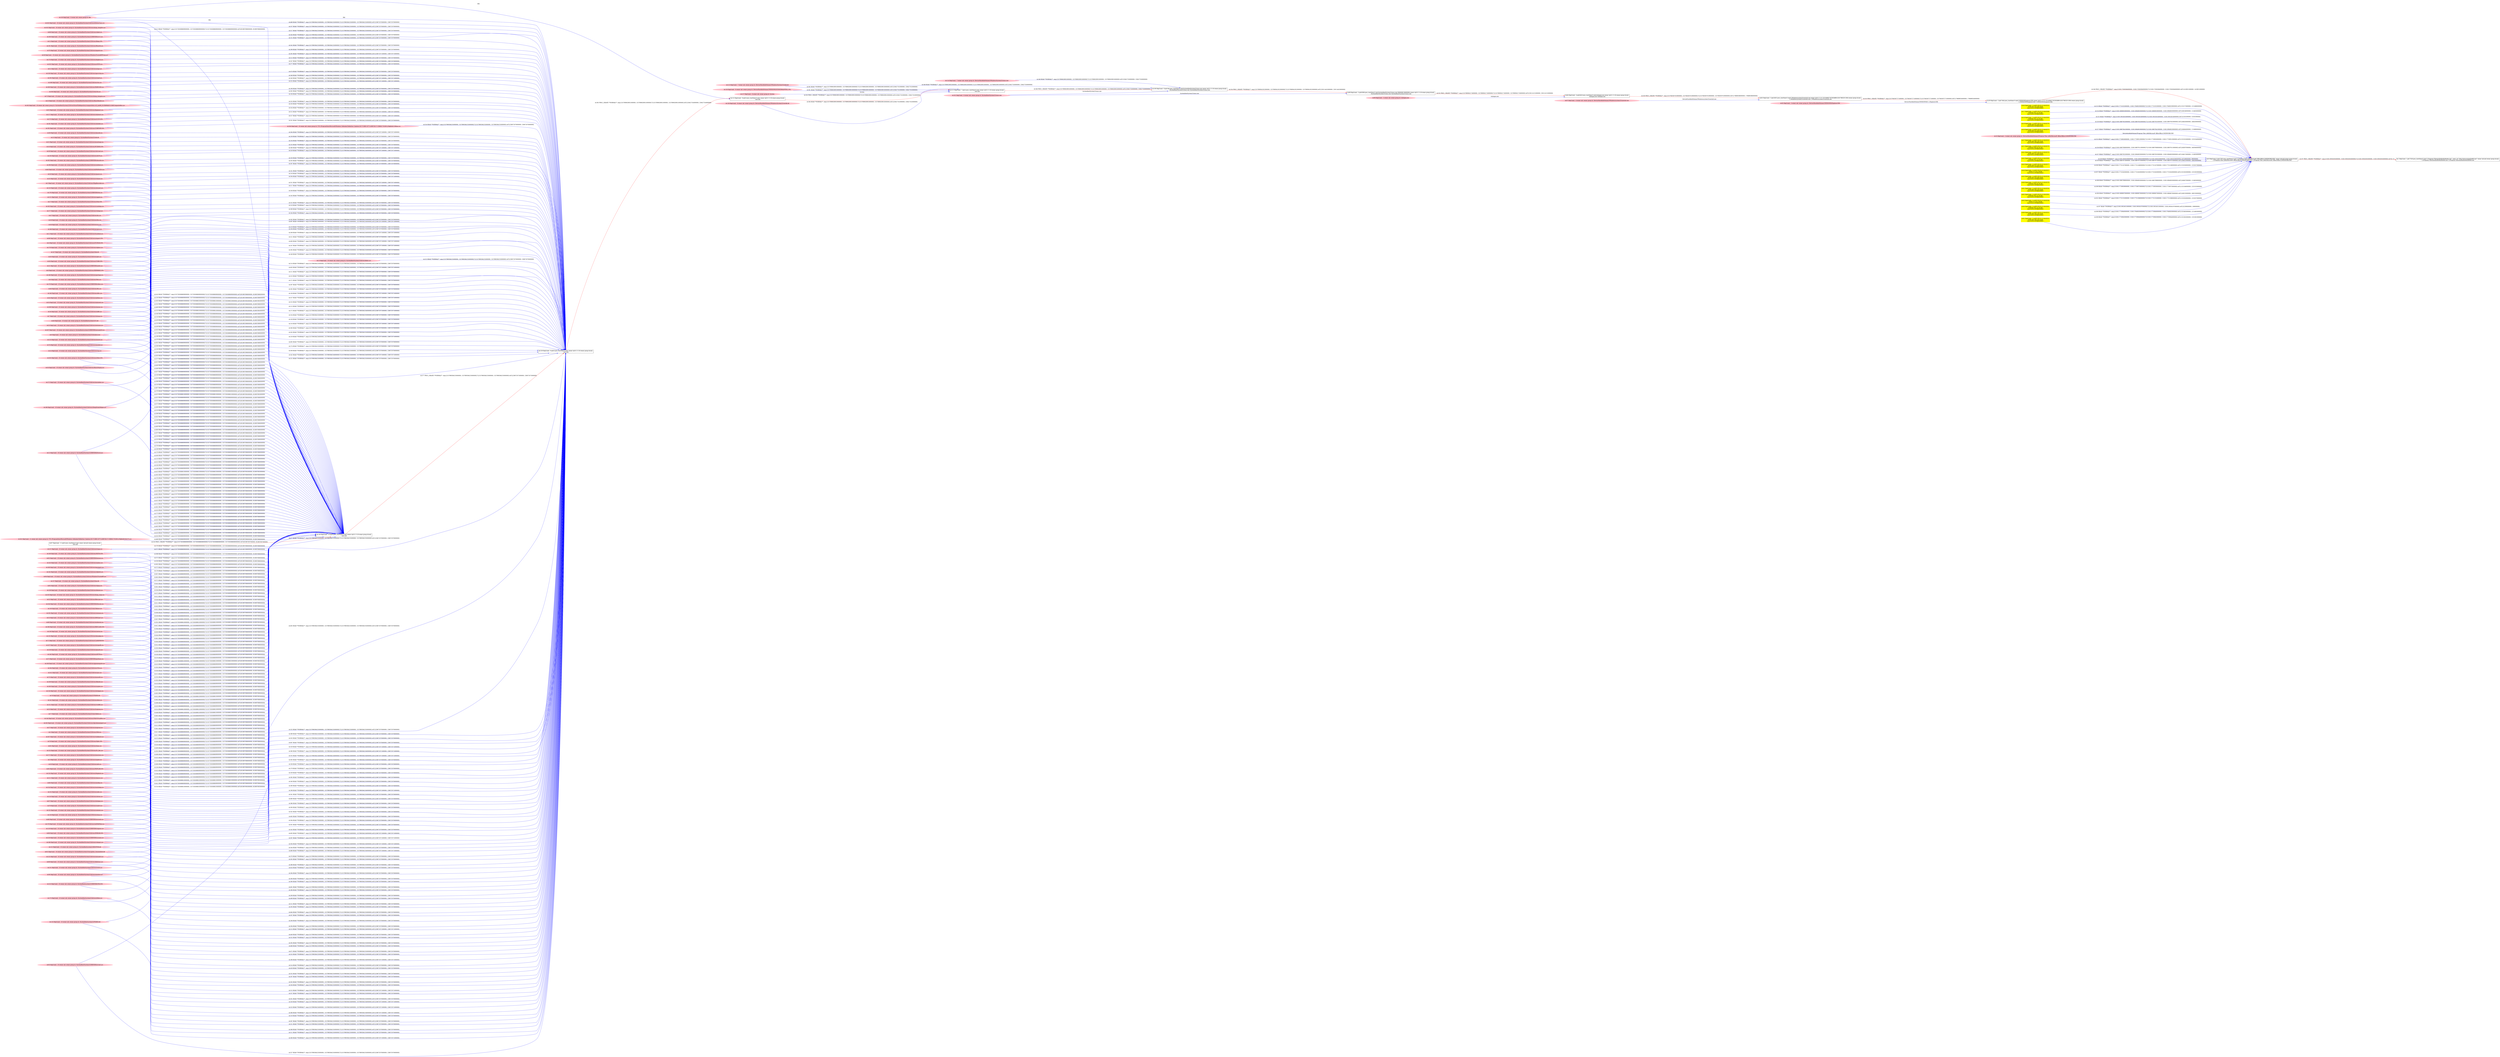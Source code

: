 digraph  {
rankdir=LR
"162"[color=pink,label="id:162 HopCount: -10 owner uid: owner group id: /SystemRoot/System32/drivers/EhStorClass.sys ", shape=oval,style=filled];
"136"[color=black,label="id:136 HopCount: -10 pid:0 proc_starttime:0 cmd: owner uid:S-1-5-18 owner group id:null,\n null null", shape=box,style=solid];
"162" -> "136" [id=512,__obj="READ"color=blue,label="id:512 READ **NORMAL**  seqs:[1557265068609000000, 1557265068609000000] T:[1557265068609000000, 1557265068609000000] relT:[853987696000000, 853987696000000]",style=solid];
"174"[color=pink,label="id:174 HopCount: -10 owner uid: owner group id: /SystemRoot/System32/drivers/dxgkrnl.sys ", shape=oval,style=filled];
"129"[color=black,label="id:129 HopCount: -9 pid:0 proc_starttime:0 cmd: owner uid:S-1-5-18 owner group id:null,\n null null", shape=box,style=solid];
"174" -> "129" [id=513,__obj="READ"color=blue,label="id:513 READ **NORMAL**  seqs:[1557890384235000000, 1557890384235000000] T:[1557890384235000000, 1557890384235000000] relT:[228672070000000, 228672070000000]",style=solid];
"188"[color=pink,label="id:188 HopCount: -10 owner uid: owner group id: /SystemRoot/System32/drivers/tm.sys ", shape=oval,style=filled];
"188" -> "136" [id=514,__obj="READ"color=blue,label="id:514 READ **NORMAL**  seqs:[1557265068609000000, 1557265068609000000] T:[1557265068609000000, 1557265068609000000] relT:[853987696000000, 853987696000000]",style=solid];
"175"[color=pink,label="id:175 HopCount: -10 owner uid: owner group id: /SystemRoot/System32/drivers/CLFS.SYS ", shape=oval,style=filled];
"175" -> "129" [id=515,__obj="READ"color=blue,label="id:515 READ **NORMAL**  seqs:[1557890384234000000, 1557890384234000000] T:[1557890384234000000, 1557890384234000000] relT:[228672071000000, 228672071000000]",style=solid];
"150"[color=pink,label="id:150 HopCount: -10 owner uid: owner group id: /SystemRoot/System32/drivers/ACPI.sys ", shape=oval,style=filled];
"150" -> "136" [id=516,__obj="READ"color=blue,label="id:516 READ **NORMAL**  seqs:[1557265068609000000, 1557265068609000000] T:[1557265068609000000, 1557265068609000000] relT:[853987696000000, 853987696000000]",style=solid];
"176"[color=pink,label="id:176 HopCount: -10 owner uid: owner group id: /SystemRoot/system32/DRIVERS/tdx.sys ", shape=oval,style=filled];
"176" -> "129" [id=517,__obj="READ"color=blue,label="id:517 READ **NORMAL**  seqs:[1557890384235000000, 1557890384235000000] T:[1557890384235000000, 1557890384235000000] relT:[228672070000000, 228672070000000]",style=solid];
"174" -> "136" [id=518,__obj="READ"color=blue,label="id:518 READ **NORMAL**  seqs:[1557265068609000000, 1557265068609000000] T:[1557265068609000000, 1557265068609000000] relT:[853987696000000, 853987696000000]",style=solid];
"177"[color=pink,label="id:177 HopCount: -10 owner uid: owner group id: /SystemRoot/System32/drivers/volmgr.sys ", shape=oval,style=filled];
"177" -> "129" [id=519,__obj="READ"color=blue,label="id:519 READ **NORMAL**  seqs:[1557890384235000000, 1557890384235000000] T:[1557890384235000000, 1557890384235000000] relT:[228672070000000, 228672070000000]",style=solid];
"166"[color=pink,label="id:166 HopCount: -10 owner uid: owner group id: /SystemRoot/System32/drivers/pcw.sys ", shape=oval,style=filled];
"166" -> "136" [id=520,__obj="READ"color=blue,label="id:520 READ **NORMAL**  seqs:[1557265068609000000, 1557265068609000000] T:[1557265068609000000, 1557265068609000000] relT:[853987696000000, 853987696000000]",style=solid];
"178"[color=pink,label="id:178 HopCount: -10 owner uid: owner group id: /SystemRoot/System32/drivers/rdpbus.sys ", shape=oval,style=filled];
"178" -> "129" [id=521,__obj="READ"color=blue,label="id:521 READ **NORMAL**  seqs:[1557890384235000000, 1557890384235000000] T:[1557890384235000000, 1557890384235000000] relT:[228672070000000, 228672070000000]",style=solid];
"31"[color=pink,label="id:31 HopCount: -10 owner uid: owner group id: /SystemRoot/System32/DRIVERS/netbt.sys ", shape=oval,style=filled];
"31" -> "136" [id=522,__obj="READ"color=blue,label="id:522 READ **NORMAL**  seqs:[1557265068609000000, 1557265068609000000] T:[1557265068609000000, 1557265068609000000] relT:[853987696000000, 853987696000000]",style=solid];
"179"[color=pink,label="id:179 HopCount: -10 owner uid: owner group id: /SystemRoot/system32/DRIVERS/rdbss.sys ", shape=oval,style=filled];
"179" -> "129" [id=523,__obj="READ"color=blue,label="id:523 READ **NORMAL**  seqs:[1557890384235000000, 1557890384235000000] T:[1557890384235000000, 1557890384235000000] relT:[228672070000000, 228672070000000]",style=solid];
"24"[color=pink,label="id:24 HopCount: -10 owner uid: owner group id: /SystemRoot/System32/drivers/cmimcext.sys ", shape=oval,style=filled];
"24" -> "136" [id=524,__obj="READ"color=blue,label="id:524 READ **NORMAL**  seqs:[1557265068609000000, 1557265068609000000] T:[1557265068609000000, 1557265068609000000] relT:[853987696000000, 853987696000000]",style=solid];
"180"[color=pink,label="id:180 HopCount: -10 owner uid: owner group id: /SystemRoot/system32/drivers/Wdf01000.sys ", shape=oval,style=filled];
"180" -> "129" [id=525,__obj="READ"color=blue,label="id:525 READ **NORMAL**  seqs:[1557890384234000000, 1557890384234000000] T:[1557890384234000000, 1557890384234000000] relT:[228672071000000, 228672071000000]",style=solid];
"185"[color=pink,label="id:185 HopCount: -10 owner uid: owner group id: /SystemRoot/System32/DriverStore/FileRepository/compositebus.inf_amd64_9c1fb8f4db31c348/CompositeBus.sys ", shape=oval,style=filled];
"185" -> "136" [id=526,__obj="READ"color=blue,label="id:526 READ **NORMAL**  seqs:[1557265068609000000, 1557265068609000000] T:[1557265068609000000, 1557265068609000000] relT:[853987696000000, 853987696000000]",style=solid];
"181"[color=pink,label="id:181 HopCount: -10 owner uid: owner group id: /SystemRoot/System32/drivers/intelide.sys ", shape=oval,style=filled];
"181" -> "129" [id=527,__obj="READ"color=blue,label="id:527 READ **NORMAL**  seqs:[1557890384234000000, 1557890384234000000] T:[1557890384234000000, 1557890384234000000] relT:[228672071000000, 228672071000000]",style=solid];
"22"[color=pink,label="id:22 HopCount: -10 owner uid: owner group id: /SystemRoot/System32/drivers/mountmgr.sys ", shape=oval,style=filled];
"22" -> "136" [id=528,__obj="READ"color=blue,label="id:528 READ **NORMAL**  seqs:[1557265068609000000, 1557265068609000000] T:[1557265068609000000, 1557265068609000000] relT:[853987696000000, 853987696000000]",style=solid];
"150" -> "129" [id=529,__obj="READ"color=blue,label="id:529 READ **NORMAL**  seqs:[1557890384234000000, 1557890384234000000] T:[1557890384234000000, 1557890384234000000] relT:[228672071000000, 228672071000000]",style=solid];
"182"[color=pink,label="id:182 HopCount: -10 owner uid: owner group id: /SystemRoot/system32/DRIVERS/ahcache.sys ", shape=oval,style=filled];
"182" -> "129" [id=530,__obj="READ"color=blue,label="id:530 READ **NORMAL**  seqs:[1557890384235000000, 1557890384235000000] T:[1557890384235000000, 1557890384235000000] relT:[228672070000000, 228672070000000]",style=solid];
"10"[color=pink,label="id:10 HopCount: -10 owner uid: owner group id: /SystemRoot/System32/drivers/volume.sys ", shape=oval,style=filled];
"10" -> "136" [id=531,__obj="READ"color=blue,label="id:531 READ **NORMAL**  seqs:[1557265068609000000, 1557265068609000000] T:[1557265068609000000, 1557265068609000000] relT:[853987696000000, 853987696000000]",style=solid];
"183"[color=pink,label="id:183 HopCount: -10 owner uid: owner group id: /SystemRoot/System32/Drivers/crashdmp.sys ", shape=oval,style=filled];
"183" -> "129" [id=532,__obj="READ"color=blue,label="id:532 READ **NORMAL**  seqs:[1557890384235000000, 1557890384235000000] T:[1557890384235000000, 1557890384235000000] relT:[228672070000000, 228672070000000]",style=solid];
"11"[color=pink,label="id:11 HopCount: -10 owner uid: owner group id: /SystemRoot/system32/drivers/tsusbhub.sys ", shape=oval,style=filled];
"11" -> "136" [id=533,__obj="READ"color=blue,label="id:533 READ **NORMAL**  seqs:[1557265068609000000, 1557265068609000000] T:[1557265068609000000, 1557265068609000000] relT:[853987696000000, 853987696000000]",style=solid];
"184"[color=pink,label="id:184 HopCount: -10 owner uid: owner group id: /??/C:/ProgramData/Microsoft/Windows Defender/Definition Updates/{817C5B93-5F73-409F-B157-CEB65C701B55}/MpKslb1558bae.sys ", shape=oval,style=filled];
"184" -> "129" [id=534,__obj="READ"color=blue,label="id:534 READ **NORMAL**  seqs:[1557890384235000000, 1557890384235000000] T:[1557890384235000000, 1557890384235000000] relT:[228672070000000, 228672070000000]",style=solid];
"185" -> "129" [id=535,__obj="READ"color=blue,label="id:535 READ **NORMAL**  seqs:[1557890384235000000, 1557890384235000000] T:[1557890384235000000, 1557890384235000000] relT:[228672070000000, 228672070000000]",style=solid];
"8"[color=pink,label="id:8 HopCount: -10 owner uid: owner group id: /SystemRoot/System32/drivers/HIDPARSE.SYS ", shape=oval,style=filled];
"8" -> "136" [id=536,__obj="READ"color=blue,label="id:536 READ **NORMAL**  seqs:[1557265068609000000, 1557265068609000000] T:[1557265068609000000, 1557265068609000000] relT:[853987696000000, 853987696000000]",style=solid];
"186"[color=pink,label="id:186 HopCount: -10 owner uid: owner group id: /SystemRoot/System32/drivers/msrpc.sys ", shape=oval,style=filled];
"186" -> "129" [id=537,__obj="READ"color=blue,label="id:537 READ **NORMAL**  seqs:[1557890384234000000, 1557890384234000000] T:[1557890384234000000, 1557890384234000000] relT:[228672071000000, 228672071000000]",style=solid];
"178" -> "136" [id=538,__obj="READ"color=blue,label="id:538 READ **NORMAL**  seqs:[1557265068609000000, 1557265068609000000] T:[1557265068609000000, 1557265068609000000] relT:[853987696000000, 853987696000000]",style=solid];
"187"[color=pink,label="id:187 HopCount: -10 owner uid: owner group id: /SystemRoot/system32/DRIVERS/mrxsmb20.sys ", shape=oval,style=filled];
"187" -> "129" [id=539,__obj="READ"color=blue,label="id:539 READ **NORMAL**  seqs:[1557890384235000000, 1557890384235000000] T:[1557890384235000000, 1557890384235000000] relT:[228672070000000, 228672070000000]",style=solid];
"188" -> "129" [id=540,__obj="READ"color=blue,label="id:540 READ **NORMAL**  seqs:[1557890384234000000, 1557890384234000000] T:[1557890384234000000, 1557890384234000000] relT:[228672071000000, 228672071000000]",style=solid];
"14"[color=pink,label="id:14 HopCount: -10 owner uid: owner group id: /SystemRoot/System32/drivers/cng.sys ", shape=oval,style=filled];
"14" -> "136" [id=541,__obj="READ"color=blue,label="id:541 READ **NORMAL**  seqs:[1557265068609000000, 1557265068609000000] T:[1557265068609000000, 1557265068609000000] relT:[853987696000000, 853987696000000]",style=solid];
"189"[color=pink,label="id:189 HopCount: -10 owner uid: owner group id: /SystemRoot/system32/drivers/SleepStudyHelper.sys ", shape=oval,style=filled];
"189" -> "129" [id=542,__obj="READ"color=blue,label="id:542 READ **NORMAL**  seqs:[1557890384234000000, 1557890384234000000] T:[1557890384234000000, 1557890384234000000] relT:[228672071000000, 228672071000000]",style=solid];
"102"[color=pink,label="id:102 HopCount: -10 owner uid: owner group id: /SystemRoot/System32/Drivers/dump_dumpfve.sys ", shape=oval,style=filled];
"102" -> "136" [id=543,__obj="READ"color=blue,label="id:543 READ **NORMAL**  seqs:[1557265068609000000, 1557265068609000000] T:[1557265068609000000, 1557265068609000000] relT:[853987696000000, 853987696000000]",style=solid];
"190"[color=pink,label="id:190 HopCount: -10 owner uid: owner group id: /SystemRoot/System32/DRIVERS/srv2.sys ", shape=oval,style=filled];
"190" -> "129" [id=544,__obj="READ"color=blue,label="id:544 READ **NORMAL**  seqs:[1557890384235000000, 1557890384235000000] T:[1557890384235000000, 1557890384235000000] relT:[228672070000000, 228672070000000]",style=solid];
"191"[color=pink,label="id:191 HopCount: -10 owner uid: owner group id: /SystemRoot/System32/drivers/Rtnic64.sys ", shape=oval,style=filled];
"191" -> "129" [id=545,__obj="READ"color=blue,label="id:545 READ **NORMAL**  seqs:[1557890384235000000, 1557890384235000000] T:[1557890384235000000, 1557890384235000000] relT:[228672070000000, 228672070000000]",style=solid];
"58"[color=pink,label="id:58 HopCount: -10 owner uid: owner group id: /SystemRoot/System32/drivers/WindowsTrustedRTProxy.sys ", shape=oval,style=filled];
"58" -> "136" [id=546,__obj="READ"color=blue,label="id:546 READ **NORMAL**  seqs:[1557265068609000000, 1557265068609000000] T:[1557265068609000000, 1557265068609000000] relT:[853987696000000, 853987696000000]",style=solid];
"192"[color=pink,label="id:192 HopCount: -10 owner uid: owner group id: /SystemRoot/System32/Drivers/NTFS.sys ", shape=oval,style=filled];
"192" -> "129" [id=547,__obj="READ"color=blue,label="id:547 READ **NORMAL**  seqs:[1557890384235000000, 1557890384235000000] T:[1557890384235000000, 1557890384235000000] relT:[228672070000000, 228672070000000]",style=solid];
"193"[color=pink,label="id:193 HopCount: -10 owner uid: owner group id: /SystemRoot/system32/drivers/luafv.sys ", shape=oval,style=filled];
"193" -> "129" [id=548,__obj="READ"color=blue,label="id:548 READ **NORMAL**  seqs:[1557890384235000000, 1557890384235000000] T:[1557890384235000000, 1557890384235000000] relT:[228672070000000, 228672070000000]",style=solid];
"0"[color=black,label="id:0 HopCount: 0 pid:7292 proc_starttime:0 cmd:\"C:\Program Files (x86)\Microsoft Office\Office15\WINWORD.EXE\" owner uid:null owner group id:null,\n C:/Program Files (x86)/Microsoft Office/Office15/WINWORD.EXE C:/Program Files (x86)/Microsoft Office/Office15/WINWORD.EXE", shape=box,style=solid];
"1"[color=black,label="id:1 HopCount: 1 pid:7528 proc_starttime:0 cmd:\"C:\Program Files\mozilla\firefox\firefox.exe\" -osint -url \"http://www.mongolia800.mn/\" owner uid:null owner group id:null,\n C:/Program Files/mozilla/firefox/firefox.exe C:/Program Files/mozilla/firefox/firefox.exe", shape=box,style=solid];
"0" -> "1" [id=197,__obj="PROC_CREATE"color=red,label="id:197 PROC_CREATE **NORMAL**  seqs:[1558119056305000000, 1558119056305000000] T:[1558119056305000000, 1558119056305000000] relT:[0, 0]",style=solid];
"180" -> "136" [id=198,__obj="READ"color=blue,label="id:198 READ **NORMAL**  seqs:[1557265068609000000, 1557265068609000000] T:[1557265068609000000, 1557265068609000000] relT:[853987696000000, 853987696000000]",style=solid];
"194"[color=pink,label="id:194 HopCount: -10 owner uid: owner group id: /SystemRoot/System32/win32k.sys ", shape=oval,style=filled];
"194" -> "129" [id=199,__obj="READ"color=blue,label="id:199 READ **NORMAL**  seqs:[1557890384235000000, 1557890384235000000] T:[1557890384235000000, 1557890384235000000] relT:[228672070000000, 228672070000000]",style=solid];
"32"[color=pink,label="id:32 HopCount: -10 owner uid: owner group id: /SystemRoot/System32/drivers/dxgmms2.sys ", shape=oval,style=filled];
"32" -> "136" [id=200,__obj="READ"color=blue,label="id:200 READ **NORMAL**  seqs:[1557265068609000000, 1557265068609000000] T:[1557265068609000000, 1557265068609000000] relT:[853987696000000, 853987696000000]",style=solid];
"195"[color=pink,label="id:195 HopCount: -10 owner uid: owner group id: /SystemRoot/System32/drivers/USBPORT.SYS ", shape=oval,style=filled];
"195" -> "129" [id=201,__obj="READ"color=blue,label="id:201 READ **NORMAL**  seqs:[1557890384235000000, 1557890384235000000] T:[1557890384235000000, 1557890384235000000] relT:[228672070000000, 228672070000000]",style=solid];
"16"[color=pink,label="id:16 HopCount: -10 owner uid: owner group id: /SystemRoot/System32/drivers/PCIIDEX.SYS ", shape=oval,style=filled];
"16" -> "136" [id=202,__obj="READ"color=blue,label="id:202 READ **NORMAL**  seqs:[1557265068609000000, 1557265068609000000] T:[1557265068609000000, 1557265068609000000] relT:[853987696000000, 853987696000000]",style=solid];
"196"[color=pink,label="id:196 HopCount: -10 owner uid: owner group id: /SystemRoot/System32/drivers/usbhub.sys ", shape=oval,style=filled];
"196" -> "129" [id=203,__obj="READ"color=blue,label="id:203 READ **NORMAL**  seqs:[1557890384235000000, 1557890384235000000] T:[1557890384235000000, 1557890384235000000] relT:[228672070000000, 228672070000000]",style=solid];
"2"[color=pink,label="id:2 HopCount: -10 owner uid: owner group id: /SystemRoot/system32/drivers/WppRecorder.sys ", shape=oval,style=filled];
"2" -> "129" [id=204,__obj="READ"color=blue,label="id:204 READ **NORMAL**  seqs:[1557890384234000000, 1557890384234000000] T:[1557890384234000000, 1557890384234000000] relT:[228672071000000, 228672071000000]",style=solid];
"5"[color=pink,label="id:5 HopCount: -10 owner uid: owner group id: /SystemRoot/System32/Drivers/Wof.sys ", shape=oval,style=filled];
"5" -> "136" [id=205,__obj="READ"color=blue,label="id:205 READ **NORMAL**  seqs:[1557265068609000000, 1557265068609000000] T:[1557265068609000000, 1557265068609000000] relT:[853987696000000, 853987696000000]",style=solid];
"3"[color=pink,label="id:3 HopCount: -10 owner uid: owner group id: /SystemRoot/system32/drivers/rspndr.sys ", shape=oval,style=filled];
"3" -> "129" [id=206,__obj="READ"color=blue,label="id:206 READ **NORMAL**  seqs:[1557890384235000000, 1557890384235000000] T:[1557890384235000000, 1557890384235000000] relT:[228672070000000, 228672070000000]",style=solid];
"36"[color=pink,label="id:36 HopCount: -10 owner uid: owner group id: /SystemRoot/system32/drivers/csc.sys ", shape=oval,style=filled];
"36" -> "136" [id=207,__obj="READ"color=blue,label="id:207 READ **NORMAL**  seqs:[1557265068609000000, 1557265068609000000] T:[1557265068609000000, 1557265068609000000] relT:[853987696000000, 853987696000000]",style=solid];
"4"[color=pink,label="id:4 HopCount: -10 owner uid: owner group id: /SystemRoot/System32/drivers/FLTMGR.SYS ", shape=oval,style=filled];
"4" -> "129" [id=208,__obj="READ"color=blue,label="id:208 READ **NORMAL**  seqs:[1557890384234000000, 1557890384234000000] T:[1557890384234000000, 1557890384234000000] relT:[228672071000000, 228672071000000]",style=solid];
"5" -> "129" [id=209,__obj="READ"color=blue,label="id:209 READ **NORMAL**  seqs:[1557890384235000000, 1557890384235000000] T:[1557890384235000000, 1557890384235000000] relT:[228672070000000, 228672070000000]",style=solid];
"56"[color=pink,label="id:56 HopCount: -10 owner uid: owner group id: /SystemRoot/System32/drivers/USBD.SYS ", shape=oval,style=filled];
"56" -> "136" [id=210,__obj="READ"color=blue,label="id:210 READ **NORMAL**  seqs:[1557265068609000000, 1557265068609000000] T:[1557265068609000000, 1557265068609000000] relT:[853987696000000, 853987696000000]",style=solid];
"6"[color=pink,label="id:6 HopCount: -10 owner uid: owner group id: /SystemRoot/system32/drivers/Ndu.sys ", shape=oval,style=filled];
"6" -> "129" [id=211,__obj="READ"color=blue,label="id:211 READ **NORMAL**  seqs:[1557890384235000000, 1557890384235000000] T:[1557890384235000000, 1557890384235000000] relT:[228672070000000, 228672070000000]",style=solid];
"54"[color=pink,label="id:54 HopCount: -10 owner uid: owner group id: /SystemRoot/system32/drivers/netbios.sys ", shape=oval,style=filled];
"54" -> "136" [id=212,__obj="READ"color=blue,label="id:212 READ **NORMAL**  seqs:[1557265068609000000, 1557265068609000000] T:[1557265068609000000, 1557265068609000000] relT:[853987696000000, 853987696000000]",style=solid];
"7"[color=pink,label="id:7 HopCount: -10 owner uid: owner group id: /SystemRoot/System32/drivers/volsnap.sys ", shape=oval,style=filled];
"7" -> "129" [id=213,__obj="READ"color=blue,label="id:213 READ **NORMAL**  seqs:[1557890384235000000, 1557890384235000000] T:[1557890384235000000, 1557890384235000000] relT:[228672070000000, 228672070000000]",style=solid];
"8" -> "129" [id=214,__obj="READ"color=blue,label="id:214 READ **NORMAL**  seqs:[1557890384235000000, 1557890384235000000] T:[1557890384235000000, 1557890384235000000] relT:[228672070000000, 228672070000000]",style=solid];
"35"[color=pink,label="id:35 HopCount: -10 owner uid: owner group id: /SystemRoot/System32/drivers/serenum.sys ", shape=oval,style=filled];
"35" -> "136" [id=215,__obj="READ"color=blue,label="id:215 READ **NORMAL**  seqs:[1557265068609000000, 1557265068609000000] T:[1557265068609000000, 1557265068609000000] relT:[853987696000000, 853987696000000]",style=solid];
"9"[color=pink,label="id:9 HopCount: -10 owner uid: owner group id: /SystemRoot/system32/ntoskrnl.exe ", shape=oval,style=filled];
"9" -> "129" [id=216,__obj="READ"color=blue,label="id:216 READ **NORMAL**  seqs:[1557890384234000000, 1557890384234000000] T:[1557890384234000000, 1557890384234000000] relT:[228672071000000, 228672071000000]",style=solid];
"74"[color=pink,label="id:74 HopCount: -10 owner uid: owner group id: /SystemRoot/System32/drivers/mouhid.sys ", shape=oval,style=filled];
"74" -> "136" [id=217,__obj="READ"color=blue,label="id:217 READ **NORMAL**  seqs:[1557265068609000000, 1557265068609000000] T:[1557265068609000000, 1557265068609000000] relT:[853987696000000, 853987696000000]",style=solid];
"10" -> "129" [id=218,__obj="READ"color=blue,label="id:218 READ **NORMAL**  seqs:[1557890384235000000, 1557890384235000000] T:[1557890384235000000, 1557890384235000000] relT:[228672070000000, 228672070000000]",style=solid];
"11" -> "129" [id=219,__obj="READ"color=blue,label="id:219 READ **NORMAL**  seqs:[1557890384235000000, 1557890384235000000] T:[1557890384235000000, 1557890384235000000] relT:[228672070000000, 228672070000000]",style=solid];
"165"[color=pink,label="id:165 HopCount: -10 owner uid: owner group id: /SystemRoot/System32/Drivers/Msfs.SYS ", shape=oval,style=filled];
"165" -> "136" [id=220,__obj="READ"color=blue,label="id:220 READ **NORMAL**  seqs:[1557265068609000000, 1557265068609000000] T:[1557265068609000000, 1557265068609000000] relT:[853987696000000, 853987696000000]",style=solid];
"12"[color=pink,label="id:12 HopCount: -10 owner uid: owner group id: /SystemRoot/System32/DRIVERS/fvevol.sys ", shape=oval,style=filled];
"12" -> "129" [id=221,__obj="READ"color=blue,label="id:221 READ **NORMAL**  seqs:[1557890384235000000, 1557890384235000000] T:[1557890384235000000, 1557890384235000000] relT:[228672070000000, 228672070000000]",style=solid];
"13"[color=pink,label="id:13 HopCount: -10 owner uid: owner group id: /SystemRoot/System32/drivers/kdnic.sys ", shape=oval,style=filled];
"13" -> "129" [id=222,__obj="READ"color=blue,label="id:222 READ **NORMAL**  seqs:[1557890384235000000, 1557890384235000000] T:[1557890384235000000, 1557890384235000000] relT:[228672070000000, 228672070000000]",style=solid];
"40"[color=yellow,label="id:40 HopCount: -2 srcIP:128.55.12.56:63255\ndstIP:195.229.186.30:80\ntype:SOCK_ESTABLISHED ", shape=box,style=filled];
"40" -> "0" [id=223,__obj="READ"color=blue,label="id:223 READ **NORMAL**  seqs:[1558117731032000000, 1558117840819000000] T:[1558117731032000000, 1558117840819000000] relT:[1325273000000, 1215486000000]",style=solid];
"17"[color=yellow,label="id:17 HopCount: -2 srcIP:128.55.12.56:63280\ndstIP:64.182.121.82:80\ntype:SOCK_ESTABLISHED ", shape=box,style=filled];
"17" -> "0" [id=224,__obj="READ"color=blue,label="id:224 READ **NORMAL**  seqs:[1558118808059000000, 1558118940820000000] T:[1558118808059000000, 1558118940820000000] relT:[248246000000, 115485000000]",style=solid];
"18"[color=yellow,label="id:18 HopCount: -2 srcIP:128.55.12.56:63292\ndstIP:64.182.121.82:80\ntype:SOCK_ESTABLISHED ", shape=box,style=filled];
"18" -> "0" [id=225,__obj="READ"color=blue,label="id:225 READ **NORMAL**  seqs:[1558119024024000000, 1558119024024000000] T:[1558119024024000000, 1558119024024000000] relT:[32281000000, 32281000000]",style=solid];
"19"[color=yellow,label="id:19 HopCount: -2 srcIP:128.55.12.56:63276\ndstIP:206.253.209.30:80\ntype:SOCK_ESTABLISHED ", shape=box,style=filled];
"19" -> "0" [id=226,__obj="READ"color=blue,label="id:226 READ **NORMAL**  seqs:[1558118807855000000, 1558118807855000000] T:[1558118807855000000, 1558118807855000000] relT:[248450000000, 248450000000]",style=solid];
"20"[color=yellow,label="id:20 HopCount: -2 srcIP:128.55.12.56:63275\ndstIP:206.253.209.30:80\ntype:SOCK_ESTABLISHED ", shape=box,style=filled];
"20" -> "0" [id=227,__obj="READ"color=blue,label="id:227 READ **NORMAL**  seqs:[1558118807841000000, 1558118940819000000] T:[1558118807841000000, 1558118940819000000] relT:[248464000000, 115486000000]",style=solid];
"7" -> "136" [id=228,__obj="READ"color=blue,label="id:228 READ **NORMAL**  seqs:[1557265068609000000, 1557265068609000000] T:[1557265068609000000, 1557265068609000000] relT:[853987696000000, 853987696000000]",style=solid];
"14" -> "129" [id=229,__obj="READ"color=blue,label="id:229 READ **NORMAL**  seqs:[1557890384234000000, 1557890384234000000] T:[1557890384234000000, 1557890384234000000] relT:[228672071000000, 228672071000000]",style=solid];
"88"[color=pink,label="id:88 HopCount: -10 owner uid: owner group id: /SystemRoot/System32/drivers/rdpdr.sys ", shape=oval,style=filled];
"88" -> "136" [id=230,__obj="READ"color=blue,label="id:230 READ **NORMAL**  seqs:[1557265068609000000, 1557265068609000000] T:[1557265068609000000, 1557265068609000000] relT:[853987696000000, 853987696000000]",style=solid];
"15"[color=pink,label="id:15 HopCount: -10 owner uid: owner group id: /SystemRoot/System32/Drivers/Beep.SYS ", shape=oval,style=filled];
"15" -> "129" [id=231,__obj="READ"color=blue,label="id:231 READ **NORMAL**  seqs:[1557890384235000000, 1557890384235000000] T:[1557890384235000000, 1557890384235000000] relT:[228672070000000, 228672070000000]",style=solid];
"70"[color=pink,label="id:70 HopCount: -10 owner uid: owner group id: /SystemRoot/System32/drivers/mpsdrv.sys ", shape=oval,style=filled];
"70" -> "136" [id=232,__obj="READ"color=blue,label="id:232 READ **NORMAL**  seqs:[1557265068610000000, 1557265068610000000] T:[1557265068610000000, 1557265068610000000] relT:[853987695000000, 853987695000000]",style=solid];
"16" -> "129" [id=233,__obj="READ"color=blue,label="id:233 READ **NORMAL**  seqs:[1557890384235000000, 1557890384235000000] T:[1557890384235000000, 1557890384235000000] relT:[228672070000000, 228672070000000]",style=solid];
"22" -> "129" [id=234,__obj="READ"color=blue,label="id:234 READ **NORMAL**  seqs:[1557890384235000000, 1557890384235000000] T:[1557890384235000000, 1557890384235000000] relT:[228672070000000, 228672070000000]",style=solid];
"51"[color=pink,label="id:51 HopCount: -10 owner uid: owner group id: /SystemRoot/System32/drivers/atapi.sys ", shape=oval,style=filled];
"51" -> "136" [id=235,__obj="READ"color=blue,label="id:235 READ **NORMAL**  seqs:[1557265068609000000, 1557265068609000000] T:[1557265068609000000, 1557265068609000000] relT:[853987696000000, 853987696000000]",style=solid];
"23"[color=pink,label="id:23 HopCount: -10 owner uid: owner group id: /SystemRoot/System32/drivers/BasicRender.sys ", shape=oval,style=filled];
"23" -> "129" [id=236,__obj="READ"color=blue,label="id:236 READ **NORMAL**  seqs:[1557890384235000000, 1557890384235000000] T:[1557890384235000000, 1557890384235000000] relT:[228672070000000, 228672070000000]",style=solid];
"175" -> "136" [id=237,__obj="READ"color=blue,label="id:237 READ **NORMAL**  seqs:[1557265068609000000, 1557265068609000000] T:[1557265068609000000, 1557265068609000000] relT:[853987696000000, 853987696000000]",style=solid];
"24" -> "129" [id=238,__obj="READ"color=blue,label="id:238 READ **NORMAL**  seqs:[1557890384234000000, 1557890384234000000] T:[1557890384234000000, 1557890384234000000] relT:[228672071000000, 228672071000000]",style=solid];
"25"[color=pink,label="id:25 HopCount: -10 owner uid: owner group id: /SystemRoot/System32/cdd.dll ", shape=oval,style=filled];
"25" -> "129" [id=239,__obj="READ"color=blue,label="id:239 READ **NORMAL**  seqs:[1557890384235000000, 1557890384235000000] T:[1557890384235000000, 1557890384235000000] relT:[228672070000000, 228672070000000]",style=solid];
"183" -> "136" [id=240,__obj="READ"color=blue,label="id:240 READ **NORMAL**  seqs:[1557265068609000000, 1557265068609000000] T:[1557265068609000000, 1557265068609000000] relT:[853987696000000, 853987696000000]",style=solid];
"26"[color=pink,label="id:26 HopCount: -10 owner uid: owner group id: /SystemRoot/System32/drivers/pacer.sys ", shape=oval,style=filled];
"26" -> "129" [id=241,__obj="READ"color=blue,label="id:241 READ **NORMAL**  seqs:[1557890384235000000, 1557890384235000000] T:[1557890384235000000, 1557890384235000000] relT:[228672070000000, 228672070000000]",style=solid];
"15" -> "136" [id=242,__obj="READ"color=blue,label="id:242 READ **NORMAL**  seqs:[1557265068609000000, 1557265068609000000] T:[1557265068609000000, 1557265068609000000] relT:[853987696000000, 853987696000000]",style=solid];
"27"[color=pink,label="id:27 HopCount: -10 owner uid: owner group id: /SystemRoot/System32/Drivers/Null.SYS ", shape=oval,style=filled];
"27" -> "129" [id=243,__obj="READ"color=blue,label="id:243 READ **NORMAL**  seqs:[1557890384235000000, 1557890384235000000] T:[1557890384235000000, 1557890384235000000] relT:[228672070000000, 228672070000000]",style=solid];
"28"[color=pink,label="id:28 HopCount: -10 owner uid: owner group id: /SystemRoot/system32/drivers/tbs.sys ", shape=oval,style=filled];
"28" -> "129" [id=244,__obj="READ"color=blue,label="id:244 READ **NORMAL**  seqs:[1557890384235000000, 1557890384235000000] T:[1557890384235000000, 1557890384235000000] relT:[228672070000000, 228672070000000]",style=solid];
"96"[color=pink,label="id:96 HopCount: -10 owner uid: owner group id: /SystemRoot/System32/drivers/ataport.SYS ", shape=oval,style=filled];
"96" -> "136" [id=245,__obj="READ"color=blue,label="id:245 READ **NORMAL**  seqs:[1557265068609000000, 1557265068609000000] T:[1557265068609000000, 1557265068609000000] relT:[853987696000000, 853987696000000]",style=solid];
"29"[color=black,label="id:29 HopCount: -2 pid:7444 proc_starttime:0 cmd:C:\WINDOWS\Explorer.EXE owner uid:S-1-5-21-231540947-922634896-4161786520-1004 owner group id:null,\n C:/WINDOWS/Explorer.EXE C:/WINDOWS/Explorer.EXE", shape=box,style=solid];
"29" -> "0" [id=246,__obj="PROC_CREATE"color=red,label="id:246 PROC_CREATE **NORMAL**  seqs:[1558117636384000000, 1558117636384000000] T:[1558117636384000000, 1558117636384000000] relT:[1419921000000, 1419921000000]",style=solid];
"30"[color=pink,label="id:30 HopCount: -10 owner uid: owner group id: /SystemRoot/system32/drivers/pdc.sys ", shape=oval,style=filled];
"30" -> "129" [id=247,__obj="READ"color=blue,label="id:247 READ **NORMAL**  seqs:[1557890384234000000, 1557890384234000000] T:[1557890384234000000, 1557890384234000000] relT:[228672071000000, 228672071000000]",style=solid];
"148"[color=pink,label="id:148 HopCount: -10 owner uid: owner group id: /SystemRoot/System32/drivers/partmgr.sys ", shape=oval,style=filled];
"148" -> "136" [id=248,__obj="READ"color=blue,label="id:248 READ **NORMAL**  seqs:[1557265068609000000, 1557265068609000000] T:[1557265068609000000, 1557265068609000000] relT:[853987696000000, 853987696000000]",style=solid];
"31" -> "129" [id=249,__obj="READ"color=blue,label="id:249 READ **NORMAL**  seqs:[1557890384235000000, 1557890384235000000] T:[1557890384235000000, 1557890384235000000] relT:[228672070000000, 228672070000000]",style=solid];
"32" -> "129" [id=250,__obj="READ"color=blue,label="id:250 READ **NORMAL**  seqs:[1557890384235000000, 1557890384235000000] T:[1557890384235000000, 1557890384235000000] relT:[228672070000000, 228672070000000]",style=solid];
"146"[color=pink,label="id:146 HopCount: -10 owner uid: owner group id: /SystemRoot/System32/Drivers/dfsc.sys ", shape=oval,style=filled];
"146" -> "136" [id=251,__obj="READ"color=blue,label="id:251 READ **NORMAL**  seqs:[1557265068609000000, 1557265068609000000] T:[1557265068609000000, 1557265068609000000] relT:[853987696000000, 853987696000000]",style=solid];
"33"[color=pink,label="id:33 HopCount: -2 owner uid: owner group id: /Device/HarddiskVolume2/Program Files (x86)/Microsoft Office/Office15/WINWORD.EXE ", shape=oval,style=filled];
"33" -> "0" [id=252,__obj="FILE_EXEC"color=blue,label="\Device\HarddiskVolume2\Program Files (x86)\Microsoft Office\Office15\WINWORD.EXE",style=solid];
"34"[color=pink,label="id:34 HopCount: -10 owner uid: owner group id: /SystemRoot/system32/drivers/cldflt.sys ", shape=oval,style=filled];
"34" -> "129" [id=253,__obj="READ"color=blue,label="id:253 READ **NORMAL**  seqs:[1557890384235000000, 1557890384235000000] T:[1557890384235000000, 1557890384235000000] relT:[228672070000000, 228672070000000]",style=solid];
"35" -> "129" [id=254,__obj="READ"color=blue,label="id:254 READ **NORMAL**  seqs:[1557890384235000000, 1557890384235000000] T:[1557890384235000000, 1557890384235000000] relT:[228672070000000, 228672070000000]",style=solid];
"37"[color=yellow,label="id:37 HopCount: -2 srcIP:128.55.12.56:63253\ndstIP:164.109.158.24:80\ntype:SOCK_ESTABLISHED ", shape=box,style=filled];
"37" -> "0" [id=255,__obj="READ"color=blue,label="id:255 READ **NORMAL**  seqs:[1558117730950000000, 1558117730951000000] T:[1558117730950000000, 1558117730951000000] relT:[1325355000000, 1325354000000]",style=solid];
"21"[color=yellow,label="id:21 HopCount: -2 srcIP:128.55.12.56:63279\ndstIP:63.240.19.141:80\ntype:SOCK_ESTABLISHED ", shape=box,style=filled];
"21" -> "0" [id=256,__obj="READ"color=blue,label="id:256 READ **NORMAL**  seqs:[1558118807908000000, 1558118807911000000] T:[1558118807908000000, 1558118807911000000] relT:[248397000000, 248394000000]",style=solid];
"41"[color=yellow,label="id:41 HopCount: -2 srcIP:128.55.12.56:63274\ndstIP:206.253.209.30:80\ntype:SOCK_ESTABLISHED ", shape=box,style=filled];
"41" -> "0" [id=257,__obj="READ"color=blue,label="id:257 READ **NORMAL**  seqs:[1558118807832000000, 1558118940820000000] T:[1558118807832000000, 1558118940820000000] relT:[248473000000, 115485000000]",style=solid];
"42"[color=yellow,label="id:42 HopCount: -2 srcIP:128.55.12.56:63293\ndstIP:64.182.121.82:80\ntype:SOCK_ESTABLISHED ", shape=box,style=filled];
"42" -> "0" [id=258,__obj="READ"color=blue,label="id:258 READ **NORMAL**  seqs:[1558119056206000000, 1558119056206000000] T:[1558119056206000000, 1558119056206000000] relT:[99000000, 99000000]",style=solid];
"43"[color=yellow,label="id:43 HopCount: -2 srcIP:128.55.12.56:63277\ndstIP:206.253.209.30:80\ntype:SOCK_ESTABLISHED ", shape=box,style=filled];
"43" -> "0" [id=259,__obj="READ"color=blue,label="id:259 READ **NORMAL**  seqs:[1558118807873000000, 1558118807875000000] T:[1558118807873000000, 1558118807875000000] relT:[248432000000, 248430000000]",style=solid];
"44"[color=yellow,label="id:44 HopCount: -2 srcIP:128.55.12.56:63257\ndstIP:72.3.232.156:80\ntype:SOCK_ESTABLISHED ", shape=box,style=filled];
"44" -> "0" [id=260,__obj="READ"color=blue,label="id:260 READ **NORMAL**  seqs:[1558117731247000000, 1558117731248000000] T:[1558117731247000000, 1558117731248000000] relT:[1325058000000, 1325057000000]",style=solid];
"73"[color=pink,label="id:73 HopCount: -10 owner uid: owner group id: /SystemRoot/System32/Drivers/dump_dumpata.sys ", shape=oval,style=filled];
"73" -> "136" [id=261,__obj="READ"color=blue,label="id:261 READ **NORMAL**  seqs:[1557265068609000000, 1557265068609000000] T:[1557265068609000000, 1557265068609000000] relT:[853987696000000, 853987696000000]",style=solid];
"36" -> "129" [id=262,__obj="READ"color=blue,label="id:262 READ **NORMAL**  seqs:[1557890384235000000, 1557890384235000000] T:[1557890384235000000, 1557890384235000000] relT:[228672070000000, 228672070000000]",style=solid];
"117"[color=pink,label="id:117 HopCount: -10 owner uid: owner group id: /SystemRoot/System32/drivers/rdyboost.sys ", shape=oval,style=filled];
"117" -> "136" [id=263,__obj="READ"color=blue,label="id:263 READ **NORMAL**  seqs:[1557265068609000000, 1557265068609000000] T:[1557265068609000000, 1557265068609000000] relT:[853987696000000, 853987696000000]",style=solid];
"38"[color=pink,label="id:38 HopCount: -10 owner uid: owner group id: /SystemRoot/System32/drivers/ksecdd.sys ", shape=oval,style=filled];
"38" -> "129" [id=264,__obj="READ"color=blue,label="id:264 READ **NORMAL**  seqs:[1557890384234000000, 1557890384234000000] T:[1557890384234000000, 1557890384234000000] relT:[228672071000000, 228672071000000]",style=solid];
"190" -> "136" [id=265,__obj="READ"color=blue,label="id:265 READ **NORMAL**  seqs:[1557265068610000000, 1557265068610000000] T:[1557265068610000000, 1557265068610000000] relT:[853987695000000, 853987695000000]",style=solid];
"39"[color=pink,label="id:39 HopCount: -10 owner uid: owner group id: /SystemRoot/System32/drivers/vdrvroot.sys ", shape=oval,style=filled];
"39" -> "129" [id=266,__obj="READ"color=blue,label="id:266 READ **NORMAL**  seqs:[1557890384234000000, 1557890384234000000] T:[1557890384234000000, 1557890384234000000] relT:[228672071000000, 228672071000000]",style=solid];
"46"[color=pink,label="id:46 HopCount: -10 owner uid: owner group id: /SystemRoot/system32/drivers/wd/WdNisDrv.sys ", shape=oval,style=filled];
"46" -> "129" [id=267,__obj="READ"color=blue,label="id:267 READ **NORMAL**  seqs:[1557890384235000000, 1557890384235000000] T:[1557890384235000000, 1557890384235000000] relT:[228672070000000, 228672070000000]",style=solid];
"121"[color=pink,label="id:121 HopCount: -10 owner uid: owner group id: /SystemRoot/system32/drivers/appid.sys ", shape=oval,style=filled];
"121" -> "136" [id=268,__obj="READ"color=blue,label="id:268 READ **NORMAL**  seqs:[1557265068609000000, 1557265068609000000] T:[1557265068609000000, 1557265068609000000] relT:[853987696000000, 853987696000000]",style=solid];
"47"[color=pink,label="id:47 HopCount: -10 owner uid: owner group id: /SystemRoot/System32/drivers/ks.sys ", shape=oval,style=filled];
"47" -> "129" [id=269,__obj="READ"color=blue,label="id:269 READ **NORMAL**  seqs:[1557890384235000000, 1557890384235000000] T:[1557890384235000000, 1557890384235000000] relT:[228672070000000, 228672070000000]",style=solid];
"147"[color=pink,label="id:147 HopCount: -10 owner uid: owner group id: /SystemRoot/system32/kd.dll ", shape=oval,style=filled];
"147" -> "136" [id=270,__obj="READ"color=blue,label="id:270 READ **NORMAL**  seqs:[1557265068609000000, 1557265068609000000] T:[1557265068609000000, 1557265068609000000] relT:[853987696000000, 853987696000000]",style=solid];
"48"[color=pink,label="id:48 HopCount: -10 owner uid: owner group id: /SystemRoot/System32/drivers/fdc.sys ", shape=oval,style=filled];
"48" -> "129" [id=271,__obj="READ"color=blue,label="id:271 READ **NORMAL**  seqs:[1557890384235000000, 1557890384235000000] T:[1557890384235000000, 1557890384235000000] relT:[228672070000000, 228672070000000]",style=solid];
"49"[color=pink,label="id:49 HopCount: -10 owner uid: owner group id: /SystemRoot/system32/CI.dll ", shape=oval,style=filled];
"49" -> "129" [id=272,__obj="READ"color=blue,label="id:272 READ **NORMAL**  seqs:[1557890384234000000, 1557890384234000000] T:[1557890384234000000, 1557890384234000000] relT:[228672071000000, 228672071000000]",style=solid];
"123"[color=pink,label="id:123 HopCount: -10 owner uid: owner group id: /SystemRoot/system32/drivers/iorate.sys ", shape=oval,style=filled];
"123" -> "136" [id=273,__obj="READ"color=blue,label="id:273 READ **NORMAL**  seqs:[1557265068609000000, 1557265068609000000] T:[1557265068609000000, 1557265068609000000] relT:[853987696000000, 853987696000000]",style=solid];
"50"[color=pink,label="id:50 HopCount: -10 owner uid: owner group id: /SystemRoot/System32/drivers/BasicDisplay.sys ", shape=oval,style=filled];
"50" -> "129" [id=274,__obj="READ"color=blue,label="id:274 READ **NORMAL**  seqs:[1557890384235000000, 1557890384235000000] T:[1557890384235000000, 1557890384235000000] relT:[228672070000000, 228672070000000]",style=solid];
"130"[color=pink,label="id:130 HopCount: -9 owner uid: owner group id: Idle ", shape=oval,style=filled];
"130" -> "129" [id=275,__obj="FILE_EXEC"color=blue,label="Idle",style=solid];
"157"[color=pink,label="id:157 HopCount: -10 owner uid: owner group id: /SystemRoot/System32/drivers/tcpip.sys ", shape=oval,style=filled];
"157" -> "136" [id=276,__obj="READ"color=blue,label="id:276 READ **NORMAL**  seqs:[1557265068609000000, 1557265068609000000] T:[1557265068609000000, 1557265068609000000] relT:[853987696000000, 853987696000000]",style=solid];
"51" -> "129" [id=277,__obj="READ"color=blue,label="id:277 READ **NORMAL**  seqs:[1557890384235000000, 1557890384235000000] T:[1557890384235000000, 1557890384235000000] relT:[228672070000000, 228672070000000]",style=solid];
"137"[color=pink,label="id:137 HopCount: -10 owner uid: owner group id: /SystemRoot/system32/hal.dll ", shape=oval,style=filled];
"137" -> "136" [id=278,__obj="READ"color=blue,label="id:278 READ **NORMAL**  seqs:[1557265068609000000, 1557265068609000000] T:[1557265068609000000, 1557265068609000000] relT:[853987696000000, 853987696000000]",style=solid];
"52"[color=pink,label="id:52 HopCount: -10 owner uid: owner group id: /SystemRoot/system32/drivers/filecrypt.sys ", shape=oval,style=filled];
"52" -> "129" [id=279,__obj="READ"color=blue,label="id:279 READ **NORMAL**  seqs:[1557890384235000000, 1557890384235000000] T:[1557890384235000000, 1557890384235000000] relT:[228672070000000, 228672070000000]",style=solid];
"53"[color=pink,label="id:53 HopCount: -10 owner uid: owner group id: /SystemRoot/System32/drivers/i8042prt.sys ", shape=oval,style=filled];
"53" -> "129" [id=280,__obj="READ"color=blue,label="id:280 READ **NORMAL**  seqs:[1557890384235000000, 1557890384235000000] T:[1557890384235000000, 1557890384235000000] relT:[228672070000000, 228672070000000]",style=solid];
"140"[color=pink,label="id:140 HopCount: -10 owner uid: owner group id: /SystemRoot/system32/drivers/HTTP.sys ", shape=oval,style=filled];
"140" -> "136" [id=281,__obj="READ"color=blue,label="id:281 READ **NORMAL**  seqs:[1557265068610000000, 1557265068610000000] T:[1557265068610000000, 1557265068610000000] relT:[853987695000000, 853987695000000]",style=solid];
"54" -> "129" [id=282,__obj="READ"color=blue,label="id:282 READ **NORMAL**  seqs:[1557890384235000000, 1557890384235000000] T:[1557890384235000000, 1557890384235000000] relT:[228672070000000, 228672070000000]",style=solid];
"134"[color=pink,label="id:134 HopCount: -10 owner uid: owner group id: /SystemRoot/System32/drivers/intelppm.sys ", shape=oval,style=filled];
"134" -> "136" [id=283,__obj="READ"color=blue,label="id:283 READ **NORMAL**  seqs:[1557265068609000000, 1557265068609000000] T:[1557265068609000000, 1557265068609000000] relT:[853987696000000, 853987696000000]",style=solid];
"55"[color=pink,label="id:55 HopCount: -10 owner uid: owner group id: /SystemRoot/System32/drivers/tcpipreg.sys ", shape=oval,style=filled];
"55" -> "129" [id=284,__obj="READ"color=blue,label="id:284 READ **NORMAL**  seqs:[1557890384235000000, 1557890384235000000] T:[1557890384235000000, 1557890384235000000] relT:[228672070000000, 228672070000000]",style=solid];
"56" -> "129" [id=285,__obj="READ"color=blue,label="id:285 READ **NORMAL**  seqs:[1557890384235000000, 1557890384235000000] T:[1557890384235000000, 1557890384235000000] relT:[228672070000000, 228672070000000]",style=solid];
"57"[color=pink,label="id:57 HopCount: -10 owner uid: owner group id: /SystemRoot/system32/drivers/nsiproxy.sys ", shape=oval,style=filled];
"57" -> "129" [id=286,__obj="READ"color=blue,label="id:286 READ **NORMAL**  seqs:[1557890384235000000, 1557890384235000000] T:[1557890384235000000, 1557890384235000000] relT:[228672070000000, 228672070000000]",style=solid];
"45"[color=yellow,label="id:45 HopCount: -2 srcIP:128.55.12.56:63256\ndstIP:195.229.186.30:80\ntype:SOCK_ESTABLISHED ", shape=box,style=filled];
"45" -> "0" [id=287,__obj="READ"color=blue,label="id:287 READ **NORMAL**  seqs:[1558117731043000000, 1558117731043000000] T:[1558117731043000000, 1558117731043000000] relT:[1325262000000, 1325262000000]",style=solid];
"60"[color=yellow,label="id:60 HopCount: -2 srcIP:128.55.12.56:63278\ndstIP:63.240.19.141:80\ntype:SOCK_ESTABLISHED ", shape=box,style=filled];
"60" -> "0" [id=288,__obj="READ"color=blue,label="id:288 READ **NORMAL**  seqs:[1558118807898000000, 1558118940820000000] T:[1558118807898000000, 1558118940820000000] relT:[248407000000, 115485000000]",style=solid];
"61"[color=yellow,label="id:61 HopCount: -2 srcIP:128.55.12.56:63254\ndstIP:164.109.158.24:80\ntype:SOCK_ESTABLISHED ", shape=box,style=filled];
"61" -> "0" [id=289,__obj="READ"color=blue,label="id:289 READ **NORMAL**  seqs:[1558117730959000000, 1558117730973000000] T:[1558117730959000000, 1558117730973000000] relT:[1325346000000, 1325332000000]",style=solid];
"62"[color=yellow,label="id:62 HopCount: -2 srcIP:128.55.12.56:63281\ndstIP:64.182.121.82:80\ntype:SOCK_ESTABLISHED ", shape=box,style=filled];
"62" -> "0" [id=290,__obj="READ"color=blue,label="id:290 READ **NORMAL**  seqs:[1558118808070000000, 1558118808070000000] T:[1558118808070000000, 1558118808070000000] relT:[248235000000, 248235000000]",style=solid];
"63"[color=yellow,label="id:63 HopCount: -2 srcIP:128.55.12.56:63258\ndstIP:72.3.232.156:80\ntype:SOCK_ESTABLISHED ", shape=box,style=filled];
"63" -> "0" [id=291,__obj="READ"color=blue,label="id:291 READ **NORMAL**  seqs:[1558117731255000000, 1558117731268000000] T:[1558117731255000000, 1558117731268000000] relT:[1325050000000, 1325037000000]",style=solid];
"58" -> "129" [id=292,__obj="READ"color=blue,label="id:292 READ **NORMAL**  seqs:[1557890384234000000, 1557890384234000000] T:[1557890384234000000, 1557890384234000000] relT:[228672071000000, 228672071000000]",style=solid];
"65"[color=pink,label="id:65 HopCount: -10 owner uid: owner group id: /SystemRoot/system32/drivers/bam.sys ", shape=oval,style=filled];
"65" -> "129" [id=293,__obj="READ"color=blue,label="id:293 READ **NORMAL**  seqs:[1557890384235000000, 1557890384235000000] T:[1557890384235000000, 1557890384235000000] relT:[228672070000000, 228672070000000]",style=solid];
"59"[color=pink,label="id:59 HopCount: -10 owner uid: owner group id: /SystemRoot/system32/drivers/afd.sys ", shape=oval,style=filled];
"59" -> "129" [id=294,__obj="READ"color=blue,label="id:294 READ **NORMAL**  seqs:[1557890384235000000, 1557890384235000000] T:[1557890384235000000, 1557890384235000000] relT:[228672070000000, 228672070000000]",style=solid];
"66"[color=pink,label="id:66 HopCount: -10 owner uid: owner group id: /SystemRoot/system32/drivers/mslldp.sys ", shape=oval,style=filled];
"66" -> "129" [id=295,__obj="READ"color=blue,label="id:295 READ **NORMAL**  seqs:[1557890384235000000, 1557890384235000000] T:[1557890384235000000, 1557890384235000000] relT:[228672070000000, 228672070000000]",style=solid];
"67"[color=pink,label="id:67 HopCount: -10 owner uid: owner group id: /SystemRoot/System32/drivers/intelpep.sys ", shape=oval,style=filled];
"67" -> "129" [id=296,__obj="READ"color=blue,label="id:296 READ **NORMAL**  seqs:[1557890384234000000, 1557890384234000000] T:[1557890384234000000, 1557890384234000000] relT:[228672071000000, 228672071000000]",style=solid];
"68"[color=pink,label="id:68 HopCount: -10 owner uid: owner group id: /SystemRoot/system32/DRIVERS/mrxsmb.sys ", shape=oval,style=filled];
"68" -> "129" [id=297,__obj="READ"color=blue,label="id:297 READ **NORMAL**  seqs:[1557890384235000000, 1557890384235000000] T:[1557890384235000000, 1557890384235000000] relT:[228672070000000, 228672070000000]",style=solid];
"69"[color=pink,label="id:69 HopCount: -10 owner uid: owner group id: /SystemRoot/System32/drivers/werkernel.sys ", shape=oval,style=filled];
"69" -> "129" [id=298,__obj="READ"color=blue,label="id:298 READ **NORMAL**  seqs:[1557890384234000000, 1557890384234000000] T:[1557890384234000000, 1557890384234000000] relT:[228672071000000, 228672071000000]",style=solid];
"70" -> "129" [id=299,__obj="READ"color=blue,label="id:299 READ **NORMAL**  seqs:[1557890384235000000, 1557890384235000000] T:[1557890384235000000, 1557890384235000000] relT:[228672070000000, 228672070000000]",style=solid];
"71"[color=pink,label="id:71 HopCount: -10 owner uid: owner group id: /SystemRoot/System32/drivers/CLASSPNP.SYS ", shape=oval,style=filled];
"71" -> "129" [id=300,__obj="READ"color=blue,label="id:300 READ **NORMAL**  seqs:[1557890384235000000, 1557890384235000000] T:[1557890384235000000, 1557890384235000000] relT:[228672070000000, 228672070000000]",style=solid];
"72"[color=pink,label="id:72 HopCount: -10 owner uid: owner group id: /SystemRoot/system32/DRIVERS/perfmon.sys ", shape=oval,style=filled];
"72" -> "129" [id=301,__obj="READ"color=blue,label="id:301 READ **NORMAL**  seqs:[1557890384235000000, 1557890384235000000] T:[1557890384235000000, 1557890384235000000] relT:[228672070000000, 228672070000000]",style=solid];
"73" -> "129" [id=302,__obj="READ"color=blue,label="id:302 READ **NORMAL**  seqs:[1557890384235000000, 1557890384235000000] T:[1557890384235000000, 1557890384235000000] relT:[228672070000000, 228672070000000]",style=solid];
"74" -> "129" [id=303,__obj="READ"color=blue,label="id:303 READ **NORMAL**  seqs:[1557890384235000000, 1557890384235000000] T:[1557890384235000000, 1557890384235000000] relT:[228672070000000, 228672070000000]",style=solid];
"75"[color=pink,label="id:75 HopCount: -10 owner uid: owner group id: /SystemRoot/system32/drivers/mssecflt.sys ", shape=oval,style=filled];
"75" -> "129" [id=304,__obj="READ"color=blue,label="id:304 READ **NORMAL**  seqs:[1557890384234000000, 1557890384234000000] T:[1557890384234000000, 1557890384234000000] relT:[228672071000000, 228672071000000]",style=solid];
"76"[color=pink,label="id:76 HopCount: -10 owner uid: owner group id: /SystemRoot/System32/TSDDD.dll ", shape=oval,style=filled];
"76" -> "129" [id=305,__obj="READ"color=blue,label="id:305 READ **NORMAL**  seqs:[1557890384235000000, 1557890384235000000] T:[1557890384235000000, 1557890384235000000] relT:[228672070000000, 228672070000000]",style=solid];
"77"[color=pink,label="id:77 HopCount: -10 owner uid: owner group id: /SystemRoot/System32/win32kfull.sys ", shape=oval,style=filled];
"77" -> "129" [id=306,__obj="READ"color=blue,label="id:306 READ **NORMAL**  seqs:[1557890384235000000, 1557890384235000000] T:[1557890384235000000, 1557890384235000000] relT:[228672070000000, 228672070000000]",style=solid];
"64"[color=yellow,label="id:64 HopCount: -2 srcIP:128.55.12.56:63291\ndstIP:64.182.121.82:80\ntype:SOCK_ESTABLISHED ", shape=box,style=filled];
"64" -> "0" [id=307,__obj="READ"color=blue,label="id:307 READ **NORMAL**  seqs:[1558119024015000000, 1558119056197000000] T:[1558119024015000000, 1558119056197000000] relT:[32290000000, 108000000]",style=solid];
"80"[color=yellow,label="id:80 HopCount: -2 srcIP:128.55.12.56:63251\ndstIP:164.109.158.24:80\ntype:SOCK_ESTABLISHED ", shape=box,style=filled];
"80" -> "0" [id=308,__obj="READ"color=blue,label="id:308 READ **NORMAL**  seqs:[1558117730840000000, 1558117840820000000] T:[1558117730840000000, 1558117840820000000] relT:[1325465000000, 1215485000000]",style=solid];
"81"[color=yellow,label="id:81 HopCount: -2 srcIP:128.55.12.56:63252\ndstIP:164.109.158.24:80\ntype:SOCK_ESTABLISHED ", shape=box,style=filled];
"81" -> "0" [id=309,__obj="READ"color=blue,label="id:309 READ **NORMAL**  seqs:[1558117730943000000, 1558117730944000000] T:[1558117730943000000, 1558117730944000000] relT:[1325362000000, 1325361000000]",style=solid];
"82"[color=black,label="id:82 HopCount: -3 pid:5632 proc_starttime:0 cmd:C:\Windows\system32\userinit.exe owner uid:S-1-5-21-231540947-922634896-4161786520-1004 owner group id:null,\n C:/Windows/system32/userinit.exe C:/Windows/system32/userinit.exe", shape=box,style=solid];
"82" -> "29" [id=310,__obj="PROC_CREATE"color=red,label="id:310 PROC_CREATE **NORMAL**  seqs:[1557940367271000000, 1557940367271000000] T:[1557940367271000000, 1557940367271000000] relT:[178689034000000, 178689034000000]",style=solid];
"83"[color=pink,label="id:83 HopCount: -3 owner uid: owner group id: /Device/HarddiskVolume2/WINDOWS/Explorer.EXE ", shape=oval,style=filled];
"83" -> "29" [id=311,__obj="FILE_EXEC"color=blue,label="\Device\HarddiskVolume2\WINDOWS\Explorer.EXE",style=solid];
"78"[color=pink,label="id:78 HopCount: -10 owner uid: owner group id: /SystemRoot/System32/Drivers/Npfs.SYS ", shape=oval,style=filled];
"78" -> "129" [id=312,__obj="READ"color=blue,label="id:312 READ **NORMAL**  seqs:[1557890384235000000, 1557890384235000000] T:[1557890384235000000, 1557890384235000000] relT:[228672070000000, 228672070000000]",style=solid];
"85"[color=pink,label="id:85 HopCount: -10 owner uid: owner group id: /SystemRoot/system32/drivers/WDFLDR.SYS ", shape=oval,style=filled];
"85" -> "129" [id=313,__obj="READ"color=blue,label="id:313 READ **NORMAL**  seqs:[1557890384234000000, 1557890384234000000] T:[1557890384234000000, 1557890384234000000] relT:[228672071000000, 228672071000000]",style=solid];
"79"[color=pink,label="id:79 HopCount: -10 owner uid: owner group id: /SystemRoot/System32/drivers/condrv.sys ", shape=oval,style=filled];
"79" -> "129" [id=314,__obj="READ"color=blue,label="id:314 READ **NORMAL**  seqs:[1557890384235000000, 1557890384235000000] T:[1557890384235000000, 1557890384235000000] relT:[228672070000000, 228672070000000]",style=solid];
"86"[color=pink,label="id:86 HopCount: -10 owner uid: owner group id: /SystemRoot/System32/drivers/WMILIB.SYS ", shape=oval,style=filled];
"86" -> "129" [id=315,__obj="READ"color=blue,label="id:315 READ **NORMAL**  seqs:[1557890384234000000, 1557890384234000000] T:[1557890384234000000, 1557890384234000000] relT:[228672071000000, 228672071000000]",style=solid];
"87"[color=black,label="id:87 HopCount: -11 pid:0 proc_starttime:0 cmd: owner uid:null owner group id:null,\n null null", shape=box,style=solid];
"87" -> "136" [id=316,__obj="PROC_CREATE"color=red,label="id:316 PROC_CREATE **NORMAL**  seqs:[1557265068608000000, 1557265068608000000] T:[1557265068608000000, 1557265068608000000] relT:[853987697000000, 853987697000000]",style=solid];
"88" -> "129" [id=317,__obj="READ"color=blue,label="id:317 READ **NORMAL**  seqs:[1557890384235000000, 1557890384235000000] T:[1557890384235000000, 1557890384235000000] relT:[228672070000000, 228672070000000]",style=solid];
"91"[color=pink,label="id:91 HopCount: -10 owner uid: owner group id: /SystemRoot/system32/mcupdate_GenuineIntel.dll ", shape=oval,style=filled];
"91" -> "136" [id=318,__obj="READ"color=blue,label="id:318 READ **NORMAL**  seqs:[1557265068609000000, 1557265068609000000] T:[1557265068609000000, 1557265068609000000] relT:[853987696000000, 853987696000000]",style=solid];
"89"[color=pink,label="id:89 HopCount: -10 owner uid: owner group id: /SystemRoot/System32/drivers/kbdclass.sys ", shape=oval,style=filled];
"89" -> "129" [id=319,__obj="READ"color=blue,label="id:319 READ **NORMAL**  seqs:[1557890384235000000, 1557890384235000000] T:[1557890384235000000, 1557890384235000000] relT:[228672070000000, 228672070000000]",style=solid];
"177" -> "136" [id=320,__obj="READ"color=blue,label="id:320 READ **NORMAL**  seqs:[1557265068609000000, 1557265068609000000] T:[1557265068609000000, 1557265068609000000] relT:[853987696000000, 853987696000000]",style=solid];
"90"[color=pink,label="id:90 HopCount: -10 owner uid: owner group id: /SystemRoot/System32/drivers/monitor.sys ", shape=oval,style=filled];
"90" -> "129" [id=321,__obj="READ"color=blue,label="id:321 READ **NORMAL**  seqs:[1557890384235000000, 1557890384235000000] T:[1557890384235000000, 1557890384235000000] relT:[228672070000000, 228672070000000]",style=solid];
"173"[color=pink,label="id:173 HopCount: -10 owner uid: owner group id: /SystemRoot/system32/drivers/lltdio.sys ", shape=oval,style=filled];
"173" -> "136" [id=322,__obj="READ"color=blue,label="id:322 READ **NORMAL**  seqs:[1557265068610000000, 1557265068610000000] T:[1557265068610000000, 1557265068610000000] relT:[853987695000000, 853987695000000]",style=solid];
"91" -> "129" [id=323,__obj="READ"color=blue,label="id:323 READ **NORMAL**  seqs:[1557890384234000000, 1557890384234000000] T:[1557890384234000000, 1557890384234000000] relT:[228672071000000, 228672071000000]",style=solid];
"93"[color=pink,label="id:93 HopCount: -10 owner uid: owner group id: /SystemRoot/System32/DRIVERS/srvnet.sys ", shape=oval,style=filled];
"93" -> "136" [id=324,__obj="READ"color=blue,label="id:324 READ **NORMAL**  seqs:[1557265068610000000, 1557265068610000000] T:[1557265068610000000, 1557265068610000000] relT:[853987695000000, 853987695000000]",style=solid];
"92"[color=pink,label="id:92 HopCount: -10 owner uid: owner group id: /SystemRoot/system32/DRIVERS/bowser.sys ", shape=oval,style=filled];
"92" -> "129" [id=325,__obj="READ"color=blue,label="id:325 READ **NORMAL**  seqs:[1557890384235000000, 1557890384235000000] T:[1557890384235000000, 1557890384235000000] relT:[228672070000000, 228672070000000]",style=solid];
"169"[color=pink,label="id:169 HopCount: -10 owner uid: owner group id: /SystemRoot/System32/drivers/spaceport.sys ", shape=oval,style=filled];
"169" -> "136" [id=326,__obj="READ"color=blue,label="id:326 READ **NORMAL**  seqs:[1557265068609000000, 1557265068609000000] T:[1557265068609000000, 1557265068609000000] relT:[853987696000000, 853987696000000]",style=solid];
"93" -> "129" [id=327,__obj="READ"color=blue,label="id:327 READ **NORMAL**  seqs:[1557890384235000000, 1557890384235000000] T:[1557890384235000000, 1557890384235000000] relT:[228672070000000, 228672070000000]",style=solid];
"89" -> "136" [id=328,__obj="READ"color=blue,label="id:328 READ **NORMAL**  seqs:[1557265068609000000, 1557265068609000000] T:[1557265068609000000, 1557265068609000000] relT:[853987696000000, 853987696000000]",style=solid];
"94"[color=pink,label="id:94 HopCount: -10 owner uid: owner group id: /SystemRoot/system32/drivers/WindowsTrustedRT.sys ", shape=oval,style=filled];
"94" -> "129" [id=329,__obj="READ"color=blue,label="id:329 READ **NORMAL**  seqs:[1557890384234000000, 1557890384234000000] T:[1557890384234000000, 1557890384234000000] relT:[228672071000000, 228672071000000]",style=solid];
"84"[color=black,label="id:84 HopCount: -4 pid:6416 proc_starttime:0 cmd:winlogon.exe owner uid:S-1-5-18 owner group id:null,\n winlogon.exe winlogon.exe", shape=box,style=solid];
"84" -> "82" [id=330,__obj="PROC_CREATE"color=red,label="id:330 PROC_CREATE **NORMAL**  seqs:[1557940367019000000, 1557940367019000000] T:[1557940367019000000, 1557940367019000000] relT:[178689286000000, 178689286000000]",style=solid];
"97"[color=pink,label="id:97 HopCount: -4 owner uid: owner group id: /Device/HarddiskVolume2/Windows/system32/userinit.exe ", shape=oval,style=filled];
"97" -> "82" [id=331,__obj="FILE_EXEC"color=blue,label="\Device\HarddiskVolume2\Windows\system32\userinit.exe",style=solid];
"98"[color=black,label="id:98 HopCount: -5 pid:8308 proc_starttime:0 cmd:\SystemRoot\System32\smss.exe 000000f4 00000084 owner uid:S-1-5-18 owner group id:null,\n /SystemRoot/System32/smss.exe /SystemRoot/System32/smss.exe", shape=box,style=solid];
"98" -> "84" [id=332,__obj="PROC_CREATE"color=red,label="id:332 PROC_CREATE **NORMAL**  seqs:[1557890942174000000, 1557890942174000000] T:[1557890942174000000, 1557890942174000000] relT:[228114131000000, 228114131000000]",style=solid];
"99"[color=pink,label="id:99 HopCount: -5 owner uid: owner group id: winlogon.exe ", shape=oval,style=filled];
"99" -> "84" [id=333,__obj="FILE_EXEC"color=blue,label="winlogon.exe",style=solid];
"100"[color=black,label="id:100 HopCount: -6 pid:344 proc_starttime:0 cmd:\SystemRoot\System32\smss.exe owner uid:S-1-5-18 owner group id:null,\n /SystemRoot/System32/smss.exe /SystemRoot/System32/smss.exe", shape=box,style=solid];
"100" -> "98" [id=334,__obj="PROC_CREATE"color=red,label="id:334 PROC_CREATE **NORMAL**  seqs:[1557890941852000000, 1557890941852000000] T:[1557890941852000000, 1557890941852000000] relT:[228114453000000, 228114453000000]",style=solid];
"95"[color=pink,label="id:95 HopCount: -10 owner uid: owner group id: /SystemRoot/System32/drivers/clipsp.sys ", shape=oval,style=filled];
"95" -> "129" [id=335,__obj="READ"color=blue,label="id:335 READ **NORMAL**  seqs:[1557890384234000000, 1557890384234000000] T:[1557890384234000000, 1557890384234000000] relT:[228672071000000, 228672071000000]",style=solid];
"96" -> "129" [id=336,__obj="READ"color=blue,label="id:336 READ **NORMAL**  seqs:[1557890384235000000, 1557890384235000000] T:[1557890384235000000, 1557890384235000000] relT:[228672070000000, 228672070000000]",style=solid];
"102" -> "129" [id=337,__obj="READ"color=blue,label="id:337 READ **NORMAL**  seqs:[1557890384235000000, 1557890384235000000] T:[1557890384235000000, 1557890384235000000] relT:[228672070000000, 228672070000000]",style=solid];
"103"[color=pink,label="id:103 HopCount: -10 owner uid: owner group id: /SystemRoot/System32/Drivers/dump_atapi.sys ", shape=oval,style=filled];
"103" -> "129" [id=338,__obj="READ"color=blue,label="id:338 READ **NORMAL**  seqs:[1557890384235000000, 1557890384235000000] T:[1557890384235000000, 1557890384235000000] relT:[228672070000000, 228672070000000]",style=solid];
"104"[color=pink,label="id:104 HopCount: -10 owner uid: owner group id: /SystemRoot/system32/DRIVERS/Elevate.sys ", shape=oval,style=filled];
"104" -> "129" [id=339,__obj="READ"color=blue,label="id:339 READ **NORMAL**  seqs:[1557890384235000000, 1557890384235000000] T:[1557890384235000000, 1557890384235000000] relT:[228672070000000, 228672070000000]",style=solid];
"105"[color=pink,label="id:105 HopCount: -10 owner uid: owner group id: /SystemRoot/System32/drivers/swenum.sys ", shape=oval,style=filled];
"105" -> "129" [id=340,__obj="READ"color=blue,label="id:340 READ **NORMAL**  seqs:[1557890384235000000, 1557890384235000000] T:[1557890384235000000, 1557890384235000000] relT:[228672070000000, 228672070000000]",style=solid];
"106"[color=pink,label="id:106 HopCount: -10 owner uid: owner group id: /SystemRoot/System32/drivers/HIDCLASS.SYS ", shape=oval,style=filled];
"106" -> "129" [id=341,__obj="READ"color=blue,label="id:341 READ **NORMAL**  seqs:[1557890384235000000, 1557890384235000000] T:[1557890384235000000, 1557890384235000000] relT:[228672070000000, 228672070000000]",style=solid];
"107"[color=pink,label="id:107 HopCount: -10 owner uid: owner group id: /SystemRoot/system32/drivers/storqosflt.sys ", shape=oval,style=filled];
"107" -> "129" [id=342,__obj="READ"color=blue,label="id:342 READ **NORMAL**  seqs:[1557890384235000000, 1557890384235000000] T:[1557890384235000000, 1557890384235000000] relT:[228672070000000, 228672070000000]",style=solid];
"108"[color=pink,label="id:108 HopCount: -10 owner uid: owner group id: /SystemRoot/System32/drivers/gpuenergydrv.sys ", shape=oval,style=filled];
"108" -> "129" [id=343,__obj="READ"color=blue,label="id:343 READ **NORMAL**  seqs:[1557890384235000000, 1557890384235000000] T:[1557890384235000000, 1557890384235000000] relT:[228672070000000, 228672070000000]",style=solid];
"109"[color=pink,label="id:109 HopCount: -10 owner uid: owner group id: /SystemRoot/System32/drivers/fileinfo.sys ", shape=oval,style=filled];
"109" -> "129" [id=344,__obj="READ"color=blue,label="id:344 READ **NORMAL**  seqs:[1557890384235000000, 1557890384235000000] T:[1557890384235000000, 1557890384235000000] relT:[228672070000000, 228672070000000]",style=solid];
"101"[color=pink,label="id:101 HopCount: -6 owner uid: owner group id: /SystemRoot/System32/smss.exe ", shape=oval,style=filled];
"101" -> "98" [id=345,__obj="FILE_EXEC"color=blue,label="\SystemRoot\System32\smss.exe",style=solid];
"112"[color=black,label="id:112 HopCount: -7 pid:4 proc_starttime:0 cmd: owner uid:S-1-5-18 owner group id:null,\n null null", shape=box,style=solid];
"112" -> "100" [id=346,__obj="PROC_CREATE"color=red,label="id:346 PROC_CREATE **NORMAL**  seqs:[1557890628955000000, 1557890628955000000] T:[1557890628955000000, 1557890628955000000] relT:[228427350000000, 228427350000000]",style=solid];
"101" -> "100" [id=347,__obj="FILE_EXEC"color=blue,label="\SystemRoot\System32\smss.exe",style=solid];
"113"[color=pink,label="id:113 HopCount: -7 owner uid: owner group id: /Device/HarddiskVolume2/Windows/System32/ntdll.dll ", shape=oval,style=filled];
"113" -> "100" [id=348,__obj="READ"color=blue,label="id:348 READ **NORMAL**  seqs:[1557890628955000000, 1557890628955000000] T:[1557890628955000000, 1557890628955000000] relT:[228427350000000, 228427350000000]",style=solid];
"114"[color=pink,label="id:114 HopCount: -7 owner uid: owner group id: /Device/HarddiskVolume2/Windows/System32/smss.exe ", shape=oval,style=filled];
"114" -> "100" [id=349,__obj="READ"color=blue,label="id:349 READ **NORMAL**  seqs:[1557890628955000000, 1557890628955000000] T:[1557890628955000000, 1557890628955000000] relT:[228427350000000, 228427350000000]",style=solid];
"115"[color=black,label="id:115 HopCount: -8 pid:0 proc_starttime:0 cmd: owner uid:S-1-5-18 owner group id:null,\n null null", shape=box,style=solid];
"115" -> "112" [id=350,__obj="PROC_CREATE"color=red,label="id:350 PROC_CREATE **NORMAL**  seqs:[1557890628952000000, 1557890628952000000] T:[1557890628952000000, 1557890628952000000] relT:[228427353000000, 228427353000000]",style=solid];
"110"[color=pink,label="id:110 HopCount: -10 owner uid: owner group id: /SystemRoot/System32/drivers/ntosext.sys ", shape=oval,style=filled];
"110" -> "129" [id=351,__obj="READ"color=blue,label="id:351 READ **NORMAL**  seqs:[1557890384234000000, 1557890384234000000] T:[1557890384234000000, 1557890384234000000] relT:[228672071000000, 228672071000000]",style=solid];
"111"[color=pink,label="id:111 HopCount: -10 owner uid: owner group id: /SystemRoot/system32/drivers/mmcss.sys ", shape=oval,style=filled];
"111" -> "129" [id=352,__obj="READ"color=blue,label="id:352 READ **NORMAL**  seqs:[1557890384235000000, 1557890384235000000] T:[1557890384235000000, 1557890384235000000] relT:[228672070000000, 228672070000000]",style=solid];
"116"[color=pink,label="id:116 HopCount: -10 owner uid: owner group id: /SystemRoot/System32/drivers/cdrom.sys ", shape=oval,style=filled];
"116" -> "129" [id=353,__obj="READ"color=blue,label="id:353 READ **NORMAL**  seqs:[1557890384235000000, 1557890384235000000] T:[1557890384235000000, 1557890384235000000] relT:[228672070000000, 228672070000000]",style=solid];
"117" -> "129" [id=354,__obj="READ"color=blue,label="id:354 READ **NORMAL**  seqs:[1557890384235000000, 1557890384235000000] T:[1557890384235000000, 1557890384235000000] relT:[228672070000000, 228672070000000]",style=solid];
"118"[color=pink,label="id:118 HopCount: -10 owner uid: owner group id: /SystemRoot/System32/Drivers/mup.sys ", shape=oval,style=filled];
"118" -> "129" [id=355,__obj="READ"color=blue,label="id:355 READ **NORMAL**  seqs:[1557890384235000000, 1557890384235000000] T:[1557890384235000000, 1557890384235000000] relT:[228672070000000, 228672070000000]",style=solid];
"119"[color=pink,label="id:119 HopCount: -10 owner uid: owner group id: /SystemRoot/system32/DRIVERS/regmon.sys ", shape=oval,style=filled];
"119" -> "129" [id=356,__obj="READ"color=blue,label="id:356 READ **NORMAL**  seqs:[1557890384235000000, 1557890384235000000] T:[1557890384235000000, 1557890384235000000] relT:[228672070000000, 228672070000000]",style=solid];
"120"[color=pink,label="id:120 HopCount: -10 owner uid: owner group id: /SystemRoot/system32/DRIVERS/sysmon.sys ", shape=oval,style=filled];
"120" -> "129" [id=357,__obj="READ"color=blue,label="id:357 READ **NORMAL**  seqs:[1557890384235000000, 1557890384235000000] T:[1557890384235000000, 1557890384235000000] relT:[228672070000000, 228672070000000]",style=solid];
"121" -> "129" [id=358,__obj="READ"color=blue,label="id:358 READ **NORMAL**  seqs:[1557890384235000000, 1557890384235000000] T:[1557890384235000000, 1557890384235000000] relT:[228672070000000, 228672070000000]",style=solid];
"122"[color=pink,label="id:122 HopCount: -10 owner uid: owner group id: /SystemRoot/system32/BOOTVID.dll ", shape=oval,style=filled];
"122" -> "129" [id=359,__obj="READ"color=blue,label="id:359 READ **NORMAL**  seqs:[1557890384234000000, 1557890384234000000] T:[1557890384234000000, 1557890384234000000] relT:[228672071000000, 228672071000000]",style=solid];
"123" -> "129" [id=360,__obj="READ"color=blue,label="id:360 READ **NORMAL**  seqs:[1557890384235000000, 1557890384235000000] T:[1557890384235000000, 1557890384235000000] relT:[228672070000000, 228672070000000]",style=solid];
"126"[color=pink,label="id:126 HopCount: -8 owner uid: owner group id: /Device/HarddiskVolume2/WINDOWS/SYSWOW64/NTDLL.DLL ", shape=oval,style=filled];
"126" -> "112" [id=361,__obj="READ"color=blue,label="id:361 READ **NORMAL**  seqs:[1557890628953000000, 1557890628953000000] T:[1557890628953000000, 1557890628953000000] relT:[228427352000000, 228427352000000]",style=solid];
"113" -> "112" [id=362,__obj="READ"color=blue,label="id:362 READ **NORMAL**  seqs:[1557890628953000000, 1557890628953000000] T:[1557890628953000000, 1557890628953000000] relT:[228427352000000, 228427352000000]",style=solid];
"127"[color=pink,label="id:127 HopCount: -8 owner uid: owner group id: System ", shape=oval,style=filled];
"127" -> "112" [id=363,__obj="FILE_EXEC"color=blue,label="System",style=solid];
"128"[color=pink,label="id:128 HopCount: -8 owner uid: owner group id: /Device/HarddiskVolume2/Windows/System32/vertdll.dll ", shape=oval,style=filled];
"128" -> "112" [id=364,__obj="READ"color=blue,label="id:364 READ **NORMAL**  seqs:[1557890628953000000, 1557890628953000000] T:[1557890628953000000, 1557890628953000000] relT:[228427352000000, 228427352000000]",style=solid];
"129" -> "115" [id=365,__obj="PROC_CREATE"color=red,label="id:365 PROC_CREATE **NORMAL**  seqs:[1557890628951000000, 1557890628951000000] T:[1557890628951000000, 1557890628951000000] relT:[228427354000000, 228427354000000]",style=solid];
"125"[color=pink,label="id:125 HopCount: -10 owner uid: owner group id: /SystemRoot/System32/drivers/msisadrv.sys ", shape=oval,style=filled];
"125" -> "129" [id=366,__obj="READ"color=blue,label="id:366 READ **NORMAL**  seqs:[1557890384234000000, 1557890384234000000] T:[1557890384234000000, 1557890384234000000] relT:[228672071000000, 228672071000000]",style=solid];
"131"[color=pink,label="id:131 HopCount: -10 owner uid: owner group id: /SystemRoot/system32/drivers/wcifs.sys ", shape=oval,style=filled];
"131" -> "129" [id=367,__obj="READ"color=blue,label="id:367 READ **NORMAL**  seqs:[1557890384235000000, 1557890384235000000] T:[1557890384235000000, 1557890384235000000] relT:[228672070000000, 228672070000000]",style=solid];
"132"[color=pink,label="id:132 HopCount: -10 owner uid: owner group id: /SystemRoot/system32/DRIVERS/TDI.SYS ", shape=oval,style=filled];
"132" -> "129" [id=368,__obj="READ"color=blue,label="id:368 READ **NORMAL**  seqs:[1557890384235000000, 1557890384235000000] T:[1557890384235000000, 1557890384235000000] relT:[228672070000000, 228672070000000]",style=solid];
"133"[color=pink,label="id:133 HopCount: -10 owner uid: owner group id: /SystemRoot/system32/PSHED.dll ", shape=oval,style=filled];
"133" -> "129" [id=369,__obj="READ"color=blue,label="id:369 READ **NORMAL**  seqs:[1557890384234000000, 1557890384234000000] T:[1557890384234000000, 1557890384234000000] relT:[228672071000000, 228672071000000]",style=solid];
"134" -> "129" [id=370,__obj="READ"color=blue,label="id:370 READ **NORMAL**  seqs:[1557890384235000000, 1557890384235000000] T:[1557890384235000000, 1557890384235000000] relT:[228672070000000, 228672070000000]",style=solid];
"149"[color=pink,label="id:149 HopCount: -10 owner uid: owner group id: /SystemRoot/system32/drivers/NETIO.SYS ", shape=oval,style=filled];
"149" -> "136" [id=371,__obj="READ"color=blue,label="id:371 READ **NORMAL**  seqs:[1557265068609000000, 1557265068609000000] T:[1557265068609000000, 1557265068609000000] relT:[853987696000000, 853987696000000]",style=solid];
"103" -> "136" [id=372,__obj="READ"color=blue,label="id:372 READ **NORMAL**  seqs:[1557265068609000000, 1557265068609000000] T:[1557265068609000000, 1557265068609000000] relT:[853987696000000, 853987696000000]",style=solid];
"94" -> "136" [id=373,__obj="READ"color=blue,label="id:373 READ **NORMAL**  seqs:[1557265068609000000, 1557265068609000000] T:[1557265068609000000, 1557265068609000000] relT:[853987696000000, 853987696000000]",style=solid];
"130" -> "115" [id=374,__obj="FILE_EXEC"color=blue,label="Idle",style=solid];
"143"[color=pink,label="id:143 HopCount: -10 owner uid: owner group id: /SystemRoot/System32/drivers/umbus.sys ", shape=oval,style=filled];
"143" -> "136" [id=375,__obj="READ"color=blue,label="id:375 READ **NORMAL**  seqs:[1557265068609000000, 1557265068609000000] T:[1557265068609000000, 1557265068609000000] relT:[853987696000000, 853987696000000]",style=solid];
"48" -> "136" [id=376,__obj="READ"color=blue,label="id:376 READ **NORMAL**  seqs:[1557265068609000000, 1557265068609000000] T:[1557265068609000000, 1557265068609000000] relT:[853987696000000, 853987696000000]",style=solid];
"136" -> "129" [id=377,__obj="PROC_CREATE"color=red,label="id:377 PROC_CREATE **NORMAL**  seqs:[1557890384233000000, 1557890384233000000] T:[1557890384233000000, 1557890384233000000] relT:[228672072000000, 228672072000000]",style=solid];
"4" -> "136" [id=378,__obj="READ"color=blue,label="id:378 READ **NORMAL**  seqs:[1557265068609000000, 1557265068609000000] T:[1557265068609000000, 1557265068609000000] relT:[853987696000000, 853987696000000]",style=solid];
"196" -> "136" [id=379,__obj="READ"color=blue,label="id:379 READ **NORMAL**  seqs:[1557265068609000000, 1557265068609000000] T:[1557265068609000000, 1557265068609000000] relT:[853987696000000, 853987696000000]",style=solid];
"137" -> "129" [id=380,__obj="READ"color=blue,label="id:380 READ **NORMAL**  seqs:[1557890384234000000, 1557890384234000000] T:[1557890384234000000, 1557890384234000000] relT:[228672071000000, 228672071000000]",style=solid];
"187" -> "136" [id=381,__obj="READ"color=blue,label="id:381 READ **NORMAL**  seqs:[1557265068609000000, 1557265068609000000] T:[1557265068609000000, 1557265068609000000] relT:[853987696000000, 853987696000000]",style=solid];
"145"[color=pink,label="id:145 HopCount: -10 owner uid: owner group id: /SystemRoot/System32/drivers/wfplwfs.sys ", shape=oval,style=filled];
"145" -> "136" [id=382,__obj="READ"color=blue,label="id:382 READ **NORMAL**  seqs:[1557265068609000000, 1557265068609000000] T:[1557265068609000000, 1557265068609000000] relT:[853987696000000, 853987696000000]",style=solid];
"138"[color=pink,label="id:138 HopCount: -10 owner uid: owner group id: /SystemRoot/System32/drivers/hidusb.sys ", shape=oval,style=filled];
"138" -> "129" [id=383,__obj="READ"color=blue,label="id:383 READ **NORMAL**  seqs:[1557890384235000000, 1557890384235000000] T:[1557890384235000000, 1557890384235000000] relT:[228672070000000, 228672070000000]",style=solid];
"108" -> "136" [id=384,__obj="READ"color=blue,label="id:384 READ **NORMAL**  seqs:[1557265068609000000, 1557265068609000000] T:[1557265068609000000, 1557265068609000000] relT:[853987696000000, 853987696000000]",style=solid];
"139"[color=pink,label="id:139 HopCount: -10 owner uid: owner group id: /SystemRoot/System32/win32kbase.sys ", shape=oval,style=filled];
"139" -> "129" [id=385,__obj="READ"color=blue,label="id:385 READ **NORMAL**  seqs:[1557890384235000000, 1557890384235000000] T:[1557890384235000000, 1557890384235000000] relT:[228672070000000, 228672070000000]",style=solid];
"135"[color=pink,label="id:135 HopCount: -10 owner uid: owner group id: /SystemRoot/System32/Drivers/ksecpkg.sys ", shape=oval,style=filled];
"135" -> "129" [id=386,__obj="READ"color=blue,label="id:386 READ **NORMAL**  seqs:[1557890384235000000, 1557890384235000000] T:[1557890384235000000, 1557890384235000000] relT:[228672070000000, 228672070000000]",style=solid];
"141"[color=pink,label="id:141 HopCount: -10 owner uid: owner group id: /SystemRoot/System32/drivers/pci.sys ", shape=oval,style=filled];
"141" -> "129" [id=387,__obj="READ"color=blue,label="id:387 READ **NORMAL**  seqs:[1557890384234000000, 1557890384234000000] T:[1557890384234000000, 1557890384234000000] relT:[228672071000000, 228672071000000]",style=solid];
"142"[color=pink,label="id:142 HopCount: -10 owner uid: owner group id: /SystemRoot/System32/drivers/disk.sys ", shape=oval,style=filled];
"142" -> "129" [id=388,__obj="READ"color=blue,label="id:388 READ **NORMAL**  seqs:[1557890384235000000, 1557890384235000000] T:[1557890384235000000, 1557890384235000000] relT:[228672070000000, 228672070000000]",style=solid];
"143" -> "129" [id=389,__obj="READ"color=blue,label="id:389 READ **NORMAL**  seqs:[1557890384235000000, 1557890384235000000] T:[1557890384235000000, 1557890384235000000] relT:[228672070000000, 228672070000000]",style=solid];
"144"[color=pink,label="id:144 HopCount: -10 owner uid: owner group id: /SystemRoot/System32/drivers/NdisVirtualBus.sys ", shape=oval,style=filled];
"144" -> "129" [id=390,__obj="READ"color=blue,label="id:390 READ **NORMAL**  seqs:[1557890384235000000, 1557890384235000000] T:[1557890384235000000, 1557890384235000000] relT:[228672070000000, 228672070000000]",style=solid];
"120" -> "136" [id=391,__obj="READ"color=blue,label="id:391 READ **NORMAL**  seqs:[1557265068609000000, 1557265068609000000] T:[1557265068609000000, 1557265068609000000] relT:[853987696000000, 853987696000000]",style=solid];
"167"[color=pink,label="id:167 HopCount: -10 owner uid: owner group id: /SystemRoot/System32/drivers/vmbkmclr.sys ", shape=oval,style=filled];
"167" -> "136" [id=392,__obj="READ"color=blue,label="id:392 READ **NORMAL**  seqs:[1557265068609000000, 1557265068609000000] T:[1557265068609000000, 1557265068609000000] relT:[853987696000000, 853987696000000]",style=solid];
"144" -> "136" [id=393,__obj="READ"color=blue,label="id:393 READ **NORMAL**  seqs:[1557265068609000000, 1557265068609000000] T:[1557265068609000000, 1557265068609000000] relT:[853987696000000, 853987696000000]",style=solid];
"140" -> "129" [id=394,__obj="READ"color=blue,label="id:394 READ **NORMAL**  seqs:[1557890384235000000, 1557890384235000000] T:[1557890384235000000, 1557890384235000000] relT:[228672070000000, 228672070000000]",style=solid];
"179" -> "136" [id=395,__obj="READ"color=blue,label="id:395 READ **NORMAL**  seqs:[1557265068609000000, 1557265068609000000] T:[1557265068609000000, 1557265068609000000] relT:[853987696000000, 853987696000000]",style=solid];
"90" -> "136" [id=396,__obj="READ"color=blue,label="id:396 READ **NORMAL**  seqs:[1557265068609000000, 1557265068609000000] T:[1557265068609000000, 1557265068609000000] relT:[853987696000000, 853987696000000]",style=solid];
"146" -> "129" [id=397,__obj="READ"color=blue,label="id:397 READ **NORMAL**  seqs:[1557890384235000000, 1557890384235000000] T:[1557890384235000000, 1557890384235000000] relT:[228672070000000, 228672070000000]",style=solid];
"92" -> "136" [id=398,__obj="READ"color=blue,label="id:398 READ **NORMAL**  seqs:[1557265068609000000, 1557265068609000000] T:[1557265068609000000, 1557265068609000000] relT:[853987696000000, 853987696000000]",style=solid];
"39" -> "136" [id=399,__obj="READ"color=blue,label="id:399 READ **NORMAL**  seqs:[1557265068609000000, 1557265068609000000] T:[1557265068609000000, 1557265068609000000] relT:[853987696000000, 853987696000000]",style=solid];
"147" -> "129" [id=400,__obj="READ"color=blue,label="id:400 READ **NORMAL**  seqs:[1557890384234000000, 1557890384234000000] T:[1557890384234000000, 1557890384234000000] relT:[228672071000000, 228672071000000]",style=solid];
"104" -> "136" [id=401,__obj="READ"color=blue,label="id:401 READ **NORMAL**  seqs:[1557265068609000000, 1557265068609000000] T:[1557265068609000000, 1557265068609000000] relT:[853987696000000, 853987696000000]",style=solid];
"171"[color=pink,label="id:171 HopCount: -10 owner uid: owner group id: /SystemRoot/System32/drivers/mouclass.sys ", shape=oval,style=filled];
"171" -> "136" [id=402,__obj="READ"color=blue,label="id:402 READ **NORMAL**  seqs:[1557265068609000000, 1557265068609000000] T:[1557265068609000000, 1557265068609000000] relT:[853987696000000, 853987696000000]",style=solid];
"148" -> "129" [id=403,__obj="READ"color=blue,label="id:403 READ **NORMAL**  seqs:[1557890384234000000, 1557890384234000000] T:[1557890384234000000, 1557890384234000000] relT:[228672071000000, 228672071000000]",style=solid];
"109" -> "136" [id=404,__obj="READ"color=blue,label="id:404 READ **NORMAL**  seqs:[1557265068609000000, 1557265068609000000] T:[1557265068609000000, 1557265068609000000] relT:[853987696000000, 853987696000000]",style=solid];
"149" -> "129" [id=405,__obj="READ"color=blue,label="id:405 READ **NORMAL**  seqs:[1557890384235000000, 1557890384235000000] T:[1557890384235000000, 1557890384235000000] relT:[228672070000000, 228672070000000]",style=solid];
"110" -> "136" [id=406,__obj="READ"color=blue,label="id:406 READ **NORMAL**  seqs:[1557265068609000000, 1557265068609000000] T:[1557265068609000000, 1557265068609000000] relT:[853987696000000, 853987696000000]",style=solid];
"95" -> "136" [id=407,__obj="READ"color=blue,label="id:407 READ **NORMAL**  seqs:[1557265068609000000, 1557265068609000000] T:[1557265068609000000, 1557265068609000000] relT:[853987696000000, 853987696000000]",style=solid];
"71" -> "136" [id=408,__obj="READ"color=blue,label="id:408 READ **NORMAL**  seqs:[1557265068609000000, 1557265068609000000] T:[1557265068609000000, 1557265068609000000] relT:[853987696000000, 853987696000000]",style=solid];
"86" -> "136" [id=409,__obj="READ"color=blue,label="id:409 READ **NORMAL**  seqs:[1557265068609000000, 1557265068609000000] T:[1557265068609000000, 1557265068609000000] relT:[853987696000000, 853987696000000]",style=solid];
"77" -> "136" [id=410,__obj="READ"color=blue,label="id:410 READ **NORMAL**  seqs:[1557265068609000000, 1557265068609000000] T:[1557265068609000000, 1557265068609000000] relT:[853987696000000, 853987696000000]",style=solid];
"106" -> "136" [id=411,__obj="READ"color=blue,label="id:411 READ **NORMAL**  seqs:[1557265068609000000, 1557265068609000000] T:[1557265068609000000, 1557265068609000000] relT:[853987696000000, 853987696000000]",style=solid];
"181" -> "136" [id=412,__obj="READ"color=blue,label="id:412 READ **NORMAL**  seqs:[1557265068609000000, 1557265068609000000] T:[1557265068609000000, 1557265068609000000] relT:[853987696000000, 853987696000000]",style=solid];
"67" -> "136" [id=413,__obj="READ"color=blue,label="id:413 READ **NORMAL**  seqs:[1557265068609000000, 1557265068609000000] T:[1557265068609000000, 1557265068609000000] relT:[853987696000000, 853987696000000]",style=solid];
"111" -> "136" [id=414,__obj="READ"color=blue,label="id:414 READ **NORMAL**  seqs:[1557265068610000000, 1557265068610000000] T:[1557265068610000000, 1557265068610000000] relT:[853987695000000, 853987695000000]",style=solid];
"53" -> "136" [id=415,__obj="READ"color=blue,label="id:415 READ **NORMAL**  seqs:[1557265068609000000, 1557265068609000000] T:[1557265068609000000, 1557265068609000000] relT:[853987696000000, 853987696000000]",style=solid];
"189" -> "136" [id=416,__obj="READ"color=blue,label="id:416 READ **NORMAL**  seqs:[1557265068609000000, 1557265068609000000] T:[1557265068609000000, 1557265068609000000] relT:[853987696000000, 853987696000000]",style=solid];
"118" -> "136" [id=417,__obj="READ"color=blue,label="id:417 READ **NORMAL**  seqs:[1557265068609000000, 1557265068609000000] T:[1557265068609000000, 1557265068609000000] relT:[853987696000000, 853987696000000]",style=solid];
"116" -> "136" [id=418,__obj="READ"color=blue,label="id:418 READ **NORMAL**  seqs:[1557265068609000000, 1557265068609000000] T:[1557265068609000000, 1557265068609000000] relT:[853987696000000, 853987696000000]",style=solid];
"78" -> "136" [id=419,__obj="READ"color=blue,label="id:419 READ **NORMAL**  seqs:[1557265068609000000, 1557265068609000000] T:[1557265068609000000, 1557265068609000000] relT:[853987696000000, 853987696000000]",style=solid];
"124"[color=pink,label="id:124 HopCount: -10 owner uid: owner group id: /SystemRoot/System32/drivers/fwpkclnt.sys ", shape=oval,style=filled];
"124" -> "136" [id=420,__obj="READ"color=blue,label="id:420 READ **NORMAL**  seqs:[1557265068609000000, 1557265068609000000] T:[1557265068609000000, 1557265068609000000] relT:[853987696000000, 853987696000000]",style=solid];
"155"[color=pink,label="id:155 HopCount: -10 owner uid: owner group id: /SystemRoot/system32/drivers/ndis.sys ", shape=oval,style=filled];
"155" -> "136" [id=421,__obj="READ"color=blue,label="id:421 READ **NORMAL**  seqs:[1557265068609000000, 1557265068609000000] T:[1557265068609000000, 1557265068609000000] relT:[853987696000000, 853987696000000]",style=solid];
"3" -> "136" [id=422,__obj="READ"color=blue,label="id:422 READ **NORMAL**  seqs:[1557265068610000000, 1557265068610000000] T:[1557265068610000000, 1557265068610000000] relT:[853987695000000, 853987695000000]",style=solid];
"6" -> "136" [id=423,__obj="READ"color=blue,label="id:423 READ **NORMAL**  seqs:[1557265068610000000, 1557265068610000000] T:[1557265068610000000, 1557265068610000000] relT:[853987695000000, 853987695000000]",style=solid];
"9" -> "136" [id=424,__obj="READ"color=blue,label="id:424 READ **NORMAL**  seqs:[1557265068609000000, 1557265068609000000] T:[1557265068609000000, 1557265068609000000] relT:[853987696000000, 853987696000000]",style=solid];
"46" -> "136" [id=425,__obj="READ"color=blue,label="id:425 READ **NORMAL**  seqs:[1557265068610000000, 1557265068610000000] T:[1557265068610000000, 1557265068610000000] relT:[853987695000000, 853987695000000]",style=solid];
"119" -> "136" [id=426,__obj="READ"color=blue,label="id:426 READ **NORMAL**  seqs:[1557265068609000000, 1557265068609000000] T:[1557265068609000000, 1557265068609000000] relT:[853987696000000, 853987696000000]",style=solid];
"152"[color=pink,label="id:152 HopCount: -10 owner uid: owner group id: /SystemRoot/System32/drivers/usbuhci.sys ", shape=oval,style=filled];
"152" -> "136" [id=427,__obj="READ"color=blue,label="id:427 READ **NORMAL**  seqs:[1557265068609000000, 1557265068609000000] T:[1557265068609000000, 1557265068609000000] relT:[853987696000000, 853987696000000]",style=solid];
"107" -> "136" [id=428,__obj="READ"color=blue,label="id:428 READ **NORMAL**  seqs:[1557265068609000000, 1557265068609000000] T:[1557265068609000000, 1557265068609000000] relT:[853987696000000, 853987696000000]",style=solid];
"192" -> "136" [id=429,__obj="READ"color=blue,label="id:429 READ **NORMAL**  seqs:[1557265068609000000, 1557265068609000000] T:[1557265068609000000, 1557265068609000000] relT:[853987696000000, 853987696000000]",style=solid];
"132" -> "136" [id=430,__obj="READ"color=blue,label="id:430 READ **NORMAL**  seqs:[1557265068609000000, 1557265068609000000] T:[1557265068609000000, 1557265068609000000] relT:[853987696000000, 853987696000000]",style=solid];
"49" -> "136" [id=431,__obj="READ"color=blue,label="id:431 READ **NORMAL**  seqs:[1557265068609000000, 1557265068609000000] T:[1557265068609000000, 1557265068609000000] relT:[853987696000000, 853987696000000]",style=solid];
"131" -> "136" [id=432,__obj="READ"color=blue,label="id:432 READ **NORMAL**  seqs:[1557265068609000000, 1557265068609000000] T:[1557265068609000000, 1557265068609000000] relT:[853987696000000, 853987696000000]",style=solid];
"186" -> "136" [id=433,__obj="READ"color=blue,label="id:433 READ **NORMAL**  seqs:[1557265068609000000, 1557265068609000000] T:[1557265068609000000, 1557265068609000000] relT:[853987696000000, 853987696000000]",style=solid];
"12" -> "136" [id=434,__obj="READ"color=blue,label="id:434 READ **NORMAL**  seqs:[1557265068609000000, 1557265068609000000] T:[1557265068609000000, 1557265068609000000] relT:[853987696000000, 853987696000000]",style=solid];
"122" -> "136" [id=435,__obj="READ"color=blue,label="id:435 READ **NORMAL**  seqs:[1557265068609000000, 1557265068609000000] T:[1557265068609000000, 1557265068609000000] relT:[853987696000000, 853987696000000]",style=solid];
"55" -> "136" [id=436,__obj="READ"color=blue,label="id:436 READ **NORMAL**  seqs:[1557265068610000000, 1557265068610000000] T:[1557265068610000000, 1557265068610000000] relT:[853987695000000, 853987695000000]",style=solid];
"25" -> "136" [id=437,__obj="READ"color=blue,label="id:437 READ **NORMAL**  seqs:[1557265068609000000, 1557265068609000000] T:[1557265068609000000, 1557265068609000000] relT:[853987696000000, 853987696000000]",style=solid];
"142" -> "136" [id=438,__obj="READ"color=blue,label="id:438 READ **NORMAL**  seqs:[1557265068609000000, 1557265068609000000] T:[1557265068609000000, 1557265068609000000] relT:[853987696000000, 853987696000000]",style=solid];
"156"[color=pink,label="id:156 HopCount: -10 owner uid: owner group id: /SystemRoot/System32/drivers/npsvctrig.sys ", shape=oval,style=filled];
"156" -> "136" [id=439,__obj="READ"color=blue,label="id:439 READ **NORMAL**  seqs:[1557265068609000000, 1557265068609000000] T:[1557265068609000000, 1557265068609000000] relT:[853987696000000, 853987696000000]",style=solid];
"195" -> "136" [id=440,__obj="READ"color=blue,label="id:440 READ **NORMAL**  seqs:[1557265068609000000, 1557265068609000000] T:[1557265068609000000, 1557265068609000000] relT:[853987696000000, 853987696000000]",style=solid];
"133" -> "136" [id=441,__obj="READ"color=blue,label="id:441 READ **NORMAL**  seqs:[1557265068609000000, 1557265068609000000] T:[1557265068609000000, 1557265068609000000] relT:[853987696000000, 853987696000000]",style=solid];
"27" -> "136" [id=442,__obj="READ"color=blue,label="id:442 READ **NORMAL**  seqs:[1557265068609000000, 1557265068609000000] T:[1557265068609000000, 1557265068609000000] relT:[853987696000000, 853987696000000]",style=solid];
"158"[color=pink,label="id:158 HopCount: -10 owner uid: owner group id: /SystemRoot/System32/drivers/serial.sys ", shape=oval,style=filled];
"158" -> "136" [id=443,__obj="READ"color=blue,label="id:443 READ **NORMAL**  seqs:[1557265068609000000, 1557265068609000000] T:[1557265068609000000, 1557265068609000000] relT:[853987696000000, 853987696000000]",style=solid];
"141" -> "136" [id=444,__obj="READ"color=blue,label="id:444 READ **NORMAL**  seqs:[1557265068609000000, 1557265068609000000] T:[1557265068609000000, 1557265068609000000] relT:[853987696000000, 853987696000000]",style=solid];
"52" -> "136" [id=445,__obj="READ"color=blue,label="id:445 READ **NORMAL**  seqs:[1557265068609000000, 1557265068609000000] T:[1557265068609000000, 1557265068609000000] relT:[853987696000000, 853987696000000]",style=solid];
"38" -> "136" [id=446,__obj="READ"color=blue,label="id:446 READ **NORMAL**  seqs:[1557265068609000000, 1557265068609000000] T:[1557265068609000000, 1557265068609000000] relT:[853987696000000, 853987696000000]",style=solid];
"159"[color=pink,label="id:159 HopCount: -10 owner uid: owner group id: /SystemRoot/system32/drivers/peauth.sys ", shape=oval,style=filled];
"159" -> "136" [id=447,__obj="READ"color=blue,label="id:447 READ **NORMAL**  seqs:[1557265068610000000, 1557265068610000000] T:[1557265068610000000, 1557265068610000000] relT:[853987695000000, 853987695000000]",style=solid];
"66" -> "136" [id=448,__obj="READ"color=blue,label="id:448 READ **NORMAL**  seqs:[1557265068610000000, 1557265068610000000] T:[1557265068610000000, 1557265068610000000] relT:[853987695000000, 853987695000000]",style=solid];
"124" -> "129" [id=449,__obj="READ"color=blue,label="id:449 READ **NORMAL**  seqs:[1557890384235000000, 1557890384235000000] T:[1557890384235000000, 1557890384235000000] relT:[228672070000000, 228672070000000]",style=solid];
"164"[color=pink,label="id:164 HopCount: -10 owner uid: owner group id: /SystemRoot/system32/drivers/CEA.sys ", shape=oval,style=filled];
"164" -> "136" [id=450,__obj="READ"color=blue,label="id:450 READ **NORMAL**  seqs:[1557265068609000000, 1557265068609000000] T:[1557265068609000000, 1557265068609000000] relT:[853987696000000, 853987696000000]",style=solid];
"135" -> "136" [id=451,__obj="READ"color=blue,label="id:451 READ **NORMAL**  seqs:[1557265068609000000, 1557265068609000000] T:[1557265068609000000, 1557265068609000000] relT:[853987696000000, 853987696000000]",style=solid];
"160"[color=pink,label="id:160 HopCount: -10 owner uid: owner group id: /SystemRoot/System32/Drivers/acpiex.sys ", shape=oval,style=filled];
"160" -> "136" [id=452,__obj="READ"color=blue,label="id:452 READ **NORMAL**  seqs:[1557265068609000000, 1557265068609000000] T:[1557265068609000000, 1557265068609000000] relT:[853987696000000, 853987696000000]",style=solid];
"130" -> "136" [id=453,__obj="FILE_EXEC"color=blue,label="Idle",style=solid];
"151"[color=pink,label="id:151 HopCount: -10 owner uid: owner group id: /SystemRoot/System32/drivers/vwififlt.sys ", shape=oval,style=filled];
"151" -> "129" [id=454,__obj="READ"color=blue,label="id:454 READ **NORMAL**  seqs:[1557890384235000000, 1557890384235000000] T:[1557890384235000000, 1557890384235000000] relT:[228672070000000, 228672070000000]",style=solid];
"26" -> "136" [id=455,__obj="READ"color=blue,label="id:455 READ **NORMAL**  seqs:[1557265068609000000, 1557265068609000000] T:[1557265068609000000, 1557265068609000000] relT:[853987696000000, 853987696000000]",style=solid];
"163"[color=pink,label="id:163 HopCount: -10 owner uid: owner group id: /SystemRoot/System32/drivers/rdpvideominiport.sys ", shape=oval,style=filled];
"163" -> "136" [id=456,__obj="READ"color=blue,label="id:456 READ **NORMAL**  seqs:[1557265068609000000, 1557265068609000000] T:[1557265068609000000, 1557265068609000000] relT:[853987696000000, 853987696000000]",style=solid];
"72" -> "136" [id=457,__obj="READ"color=blue,label="id:457 READ **NORMAL**  seqs:[1557265068609000000, 1557265068609000000] T:[1557265068609000000, 1557265068609000000] relT:[853987696000000, 853987696000000]",style=solid];
"69" -> "136" [id=458,__obj="READ"color=blue,label="id:458 READ **NORMAL**  seqs:[1557265068609000000, 1557265068609000000] T:[1557265068609000000, 1557265068609000000] relT:[853987696000000, 853987696000000]",style=solid];
"152" -> "129" [id=459,__obj="READ"color=blue,label="id:459 READ **NORMAL**  seqs:[1557890384235000000, 1557890384235000000] T:[1557890384235000000, 1557890384235000000] relT:[228672070000000, 228672070000000]",style=solid];
"47" -> "136" [id=460,__obj="READ"color=blue,label="id:460 READ **NORMAL**  seqs:[1557265068609000000, 1557265068609000000] T:[1557265068609000000, 1557265068609000000] relT:[853987696000000, 853987696000000]",style=solid];
"75" -> "136" [id=461,__obj="READ"color=blue,label="id:461 READ **NORMAL**  seqs:[1557265068609000000, 1557265068609000000] T:[1557265068609000000, 1557265068609000000] relT:[853987696000000, 853987696000000]",style=solid];
"34" -> "136" [id=462,__obj="READ"color=blue,label="id:462 READ **NORMAL**  seqs:[1557265068609000000, 1557265068609000000] T:[1557265068609000000, 1557265068609000000] relT:[853987696000000, 853987696000000]",style=solid];
"138" -> "136" [id=463,__obj="READ"color=blue,label="id:463 READ **NORMAL**  seqs:[1557265068609000000, 1557265068609000000] T:[1557265068609000000, 1557265068609000000] relT:[853987696000000, 853987696000000]",style=solid];
"153"[color=pink,label="id:153 HopCount: -10 owner uid: owner group id: /SystemRoot/System32/Drivers/Fs_Rec.sys ", shape=oval,style=filled];
"153" -> "129" [id=464,__obj="READ"color=blue,label="id:464 READ **NORMAL**  seqs:[1557890384235000000, 1557890384235000000] T:[1557890384235000000, 1557890384235000000] relT:[228672070000000, 228672070000000]",style=solid];
"154"[color=pink,label="id:154 HopCount: -10 owner uid: owner group id: /SystemRoot/System32/drivers/watchdog.sys ", shape=oval,style=filled];
"154" -> "136" [id=465,__obj="READ"color=blue,label="id:465 READ **NORMAL**  seqs:[1557265068609000000, 1557265068609000000] T:[1557265068609000000, 1557265068609000000] relT:[853987696000000, 853987696000000]",style=solid];
"125" -> "136" [id=466,__obj="READ"color=blue,label="id:466 READ **NORMAL**  seqs:[1557265068609000000, 1557265068609000000] T:[1557265068609000000, 1557265068609000000] relT:[853987696000000, 853987696000000]",style=solid];
"182" -> "136" [id=467,__obj="READ"color=blue,label="id:467 READ **NORMAL**  seqs:[1557265068609000000, 1557265068609000000] T:[1557265068609000000, 1557265068609000000] relT:[853987696000000, 853987696000000]",style=solid];
"154" -> "129" [id=468,__obj="READ"color=blue,label="id:468 READ **NORMAL**  seqs:[1557890384235000000, 1557890384235000000] T:[1557890384235000000, 1557890384235000000] relT:[228672070000000, 228672070000000]",style=solid];
"191" -> "136" [id=469,__obj="READ"color=blue,label="id:469 READ **NORMAL**  seqs:[1557265068609000000, 1557265068609000000] T:[1557265068609000000, 1557265068609000000] relT:[853987696000000, 853987696000000]",style=solid];
"68" -> "136" [id=470,__obj="READ"color=blue,label="id:470 READ **NORMAL**  seqs:[1557265068609000000, 1557265068609000000] T:[1557265068609000000, 1557265068609000000] relT:[853987696000000, 853987696000000]",style=solid];
"155" -> "129" [id=471,__obj="READ"color=blue,label="id:471 READ **NORMAL**  seqs:[1557890384235000000, 1557890384235000000] T:[1557890384235000000, 1557890384235000000] relT:[228672070000000, 228672070000000]",style=solid];
"57" -> "136" [id=472,__obj="READ"color=blue,label="id:472 READ **NORMAL**  seqs:[1557265068609000000, 1557265068609000000] T:[1557265068609000000, 1557265068609000000] relT:[853987696000000, 853987696000000]",style=solid];
"2" -> "136" [id=473,__obj="READ"color=blue,label="id:473 READ **NORMAL**  seqs:[1557265068609000000, 1557265068609000000] T:[1557265068609000000, 1557265068609000000] relT:[853987696000000, 853987696000000]",style=solid];
"156" -> "129" [id=474,__obj="READ"color=blue,label="id:474 READ **NORMAL**  seqs:[1557890384235000000, 1557890384235000000] T:[1557890384235000000, 1557890384235000000] relT:[228672070000000, 228672070000000]",style=solid];
"105" -> "136" [id=475,__obj="READ"color=blue,label="id:475 READ **NORMAL**  seqs:[1557265068609000000, 1557265068609000000] T:[1557265068609000000, 1557265068609000000] relT:[853987696000000, 853987696000000]",style=solid];
"151" -> "136" [id=476,__obj="READ"color=blue,label="id:476 READ **NORMAL**  seqs:[1557265068609000000, 1557265068609000000] T:[1557265068609000000, 1557265068609000000] relT:[853987696000000, 853987696000000]",style=solid];
"157" -> "129" [id=477,__obj="READ"color=blue,label="id:477 READ **NORMAL**  seqs:[1557890384235000000, 1557890384235000000] T:[1557890384235000000, 1557890384235000000] relT:[228672070000000, 228672070000000]",style=solid];
"194" -> "136" [id=478,__obj="READ"color=blue,label="id:478 READ **NORMAL**  seqs:[1557265068609000000, 1557265068609000000] T:[1557265068609000000, 1557265068609000000] relT:[853987696000000, 853987696000000]",style=solid];
"65" -> "136" [id=479,__obj="READ"color=blue,label="id:479 READ **NORMAL**  seqs:[1557265068609000000, 1557265068609000000] T:[1557265068609000000, 1557265068609000000] relT:[853987696000000, 853987696000000]",style=solid];
"158" -> "129" [id=480,__obj="READ"color=blue,label="id:480 READ **NORMAL**  seqs:[1557890384235000000, 1557890384235000000] T:[1557890384235000000, 1557890384235000000] relT:[228672070000000, 228672070000000]",style=solid];
"79" -> "136" [id=481,__obj="READ"color=blue,label="id:481 READ **NORMAL**  seqs:[1557265068610000000, 1557265068610000000] T:[1557265068610000000, 1557265068610000000] relT:[853987695000000, 853987695000000]",style=solid];
"59" -> "136" [id=482,__obj="READ"color=blue,label="id:482 READ **NORMAL**  seqs:[1557265068609000000, 1557265068609000000] T:[1557265068609000000, 1557265068609000000] relT:[853987696000000, 853987696000000]",style=solid];
"159" -> "129" [id=483,__obj="READ"color=blue,label="id:483 READ **NORMAL**  seqs:[1557890384235000000, 1557890384235000000] T:[1557890384235000000, 1557890384235000000] relT:[228672070000000, 228672070000000]",style=solid];
"28" -> "136" [id=484,__obj="READ"color=blue,label="id:484 READ **NORMAL**  seqs:[1557265068609000000, 1557265068609000000] T:[1557265068609000000, 1557265068609000000] relT:[853987696000000, 853987696000000]",style=solid];
"153" -> "136" [id=485,__obj="READ"color=blue,label="id:485 READ **NORMAL**  seqs:[1557265068609000000, 1557265068609000000] T:[1557265068609000000, 1557265068609000000] relT:[853987696000000, 853987696000000]",style=solid];
"160" -> "129" [id=486,__obj="READ"color=blue,label="id:486 READ **NORMAL**  seqs:[1557890384234000000, 1557890384234000000] T:[1557890384234000000, 1557890384234000000] relT:[228672071000000, 228672071000000]",style=solid];
"145" -> "129" [id=487,__obj="READ"color=blue,label="id:487 READ **NORMAL**  seqs:[1557890384235000000, 1557890384235000000] T:[1557890384235000000, 1557890384235000000] relT:[228672070000000, 228672070000000]",style=solid];
"161"[color=pink,label="id:161 HopCount: -11 owner uid: owner group id: /??/C:/ProgramData/Microsoft/Windows Defender/Definition Updates/{817C5B93-5F73-409F-B157-CEB65C701B55}/MpKsl6316c575.sys ", shape=oval,style=filled];
"161" -> "136" [id=488,__obj="READ"color=blue,label="id:488 READ **NORMAL**  seqs:[1557265068609000000, 1557265068609000000] T:[1557265068609000000, 1557265068609000000] relT:[853987696000000, 853987696000000]",style=solid];
"162" -> "129" [id=489,__obj="READ"color=blue,label="id:489 READ **NORMAL**  seqs:[1557890384235000000, 1557890384235000000] T:[1557890384235000000, 1557890384235000000] relT:[228672070000000, 228672070000000]",style=solid];
"170"[color=pink,label="id:170 HopCount: -10 owner uid: owner group id: /SystemRoot/system32/drivers/wd/WdFilter.sys ", shape=oval,style=filled];
"170" -> "136" [id=490,__obj="READ"color=blue,label="id:490 READ **NORMAL**  seqs:[1557265068609000000, 1557265068609000000] T:[1557265068609000000, 1557265068609000000] relT:[853987696000000, 853987696000000]",style=solid];
"163" -> "129" [id=491,__obj="READ"color=blue,label="id:491 READ **NORMAL**  seqs:[1557890384235000000, 1557890384235000000] T:[1557890384235000000, 1557890384235000000] relT:[228672070000000, 228672070000000]",style=solid];
"50" -> "136" [id=492,__obj="READ"color=blue,label="id:492 READ **NORMAL**  seqs:[1557265068609000000, 1557265068609000000] T:[1557265068609000000, 1557265068609000000] relT:[853987696000000, 853987696000000]",style=solid];
"164" -> "129" [id=493,__obj="READ"color=blue,label="id:493 READ **NORMAL**  seqs:[1557890384234000000, 1557890384234000000] T:[1557890384234000000, 1557890384234000000] relT:[228672071000000, 228672071000000]",style=solid];
"76" -> "136" [id=494,__obj="READ"color=blue,label="id:494 READ **NORMAL**  seqs:[1557265068609000000, 1557265068609000000] T:[1557265068609000000, 1557265068609000000] relT:[853987696000000, 853987696000000]",style=solid];
"165" -> "129" [id=495,__obj="READ"color=blue,label="id:495 READ **NORMAL**  seqs:[1557890384235000000, 1557890384235000000] T:[1557890384235000000, 1557890384235000000] relT:[228672070000000, 228672070000000]",style=solid];
"85" -> "136" [id=496,__obj="READ"color=blue,label="id:496 READ **NORMAL**  seqs:[1557265068609000000, 1557265068609000000] T:[1557265068609000000, 1557265068609000000] relT:[853987696000000, 853987696000000]",style=solid];
"166" -> "129" [id=497,__obj="READ"color=blue,label="id:497 READ **NORMAL**  seqs:[1557890384234000000, 1557890384234000000] T:[1557890384234000000, 1557890384234000000] relT:[228672071000000, 228672071000000]",style=solid];
"168"[color=pink,label="id:168 HopCount: -10 owner uid: owner group id: /SystemRoot/System32/drivers/volmgrx.sys ", shape=oval,style=filled];
"168" -> "136" [id=498,__obj="READ"color=blue,label="id:498 READ **NORMAL**  seqs:[1557265068609000000, 1557265068609000000] T:[1557265068609000000, 1557265068609000000] relT:[853987696000000, 853987696000000]",style=solid];
"167" -> "129" [id=499,__obj="READ"color=blue,label="id:499 READ **NORMAL**  seqs:[1557890384235000000, 1557890384235000000] T:[1557890384235000000, 1557890384235000000] relT:[228672070000000, 228672070000000]",style=solid];
"30" -> "136" [id=500,__obj="READ"color=blue,label="id:500 READ **NORMAL**  seqs:[1557265068609000000, 1557265068609000000] T:[1557265068609000000, 1557265068609000000] relT:[853987696000000, 853987696000000]",style=solid];
"168" -> "129" [id=501,__obj="READ"color=blue,label="id:501 READ **NORMAL**  seqs:[1557890384235000000, 1557890384235000000] T:[1557890384235000000, 1557890384235000000] relT:[228672070000000, 228672070000000]",style=solid];
"193" -> "136" [id=502,__obj="READ"color=blue,label="id:502 READ **NORMAL**  seqs:[1557265068609000000, 1557265068609000000] T:[1557265068609000000, 1557265068609000000] relT:[853987696000000, 853987696000000]",style=solid];
"169" -> "129" [id=503,__obj="READ"color=blue,label="id:503 READ **NORMAL**  seqs:[1557890384235000000, 1557890384235000000] T:[1557890384235000000, 1557890384235000000] relT:[228672070000000, 228672070000000]",style=solid];
"139" -> "136" [id=504,__obj="READ"color=blue,label="id:504 READ **NORMAL**  seqs:[1557265068609000000, 1557265068609000000] T:[1557265068609000000, 1557265068609000000] relT:[853987696000000, 853987696000000]",style=solid];
"170" -> "129" [id=505,__obj="READ"color=blue,label="id:505 READ **NORMAL**  seqs:[1557890384235000000, 1557890384235000000] T:[1557890384235000000, 1557890384235000000] relT:[228672070000000, 228672070000000]",style=solid];
"172"[color=pink,label="id:172 HopCount: -10 owner uid: owner group id: /SystemRoot/System32/drivers/mssmbios.sys ", shape=oval,style=filled];
"172" -> "136" [id=506,__obj="READ"color=blue,label="id:506 READ **NORMAL**  seqs:[1557265068609000000, 1557265068609000000] T:[1557265068609000000, 1557265068609000000] relT:[853987696000000, 853987696000000]",style=solid];
"171" -> "129" [id=507,__obj="READ"color=blue,label="id:507 READ **NORMAL**  seqs:[1557890384235000000, 1557890384235000000] T:[1557890384235000000, 1557890384235000000] relT:[228672070000000, 228672070000000]",style=solid];
"23" -> "136" [id=508,__obj="READ"color=blue,label="id:508 READ **NORMAL**  seqs:[1557265068609000000, 1557265068609000000] T:[1557265068609000000, 1557265068609000000] relT:[853987696000000, 853987696000000]",style=solid];
"172" -> "129" [id=509,__obj="READ"color=blue,label="id:509 READ **NORMAL**  seqs:[1557890384235000000, 1557890384235000000] T:[1557890384235000000, 1557890384235000000] relT:[228672070000000, 228672070000000]",style=solid];
"176" -> "136" [id=510,__obj="READ"color=blue,label="id:510 READ **NORMAL**  seqs:[1557265068609000000, 1557265068609000000] T:[1557265068609000000, 1557265068609000000] relT:[853987696000000, 853987696000000]",style=solid];
"173" -> "129" [id=511,__obj="READ"color=blue,label="id:511 READ **NORMAL**  seqs:[1557890384235000000, 1557890384235000000] T:[1557890384235000000, 1557890384235000000] relT:[228672070000000, 228672070000000]",style=solid];
}